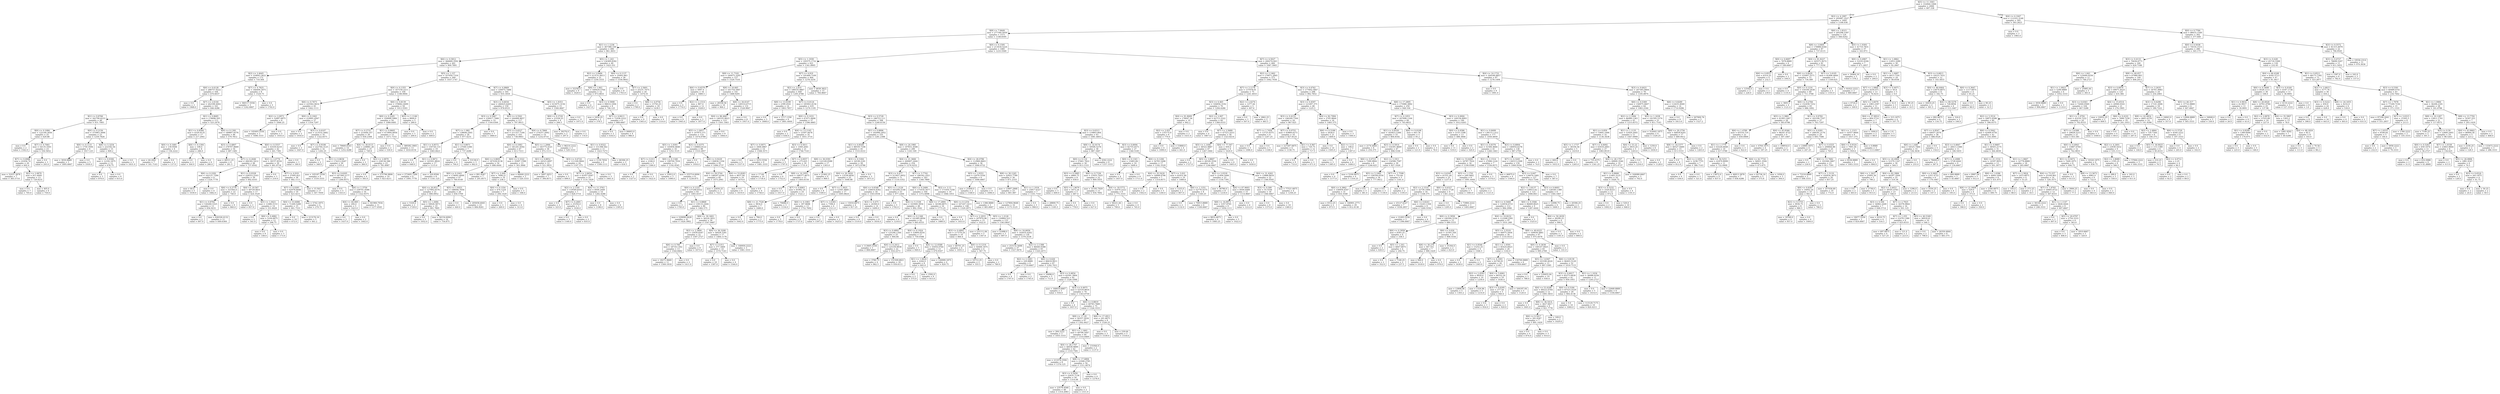 digraph Tree {
node [shape=box] ;
0 [label="X[5] <= 11.3363\nmse = 332844.1008\nsamples = 2000\nvalue = 997.338"] ;
1 [label="X[2] <= 4.1997\nmse = 295087.3527\nsamples = 1695\nvalue = 1106.036"] ;
0 -> 1 [labeldistance=2.5, labelangle=45, headlabel="True"] ;
2 [label="X[8] <= 7.0649\nmse = 277340.5059\nsamples = 1571\nvalue = 1148.6595"] ;
1 -> 2 ;
3 [label="X[1] <= 1.1236\nmse = 367380.338\nsamples = 490\nvalue = 961.3653"] ;
2 -> 3 ;
4 [label="X[6] <= 0.5812\nmse = 366669.3592\nsamples = 441\nvalue = 909.7891"] ;
3 -> 4 ;
5 [label="X[2] <= 2.4645\nmse = 316643.3622\nsamples = 172\nvalue = 710.564"] ;
4 -> 5 ;
6 [label="X[6] <= 0.0128\nmse = 288757.9222\nsamples = 164\nvalue = 670.6037"] ;
5 -> 6 ;
7 [label="mse = 0.0\nsamples = 3\nvalue = 1968.0"] ;
6 -> 7 ;
8 [label="X[7] <= 2.6144\nmse = 262189.4002\nsamples = 161\nvalue = 646.4286"] ;
6 -> 8 ;
9 [label="X[1] <= 0.8766\nmse = 342790.6233\nsamples = 48\nvalue = 931.7083"] ;
8 -> 9 ;
10 [label="X[0] <= 0.1084\nmse = 122149.3056\nsamples = 25\nvalue = 629.88"] ;
9 -> 10 ;
11 [label="mse = 0.0\nsamples = 2\nvalue = 1542.0"] ;
10 -> 11 ;
12 [label="X[7] <= 0.7061\nmse = 54135.5501\nsamples = 23\nvalue = 550.5652"] ;
10 -> 12 ;
13 [label="X[7] <= 0.0088\nmse = 41656.74\nsamples = 20\nvalue = 602.4"] ;
12 -> 13 ;
14 [label="mse = 31037.3878\nsamples = 7\nvalue = 365.5714"] ;
13 -> 14 ;
15 [label="X[2] <= 2.0879\nmse = 911.6095\nsamples = 13\nvalue = 729.9231"] ;
13 -> 15 ;
16 [label="mse = 0.0\nsamples = 7\nvalue = 705.0"] ;
15 -> 16 ;
17 [label="mse = 405.0\nsamples = 6\nvalue = 759.0"] ;
15 -> 17 ;
18 [label="mse = 0.0\nsamples = 3\nvalue = 205.0"] ;
12 -> 18 ;
19 [label="X[0] <= 0.2156\nmse = 375963.3006\nsamples = 23\nvalue = 1259.7826"] ;
9 -> 19 ;
20 [label="X[0] <= 0.1131\nmse = 1750.3594\nsamples = 8\nvalue = 1917.125"] ;
19 -> 20 ;
21 [label="mse = 3930.8889\nsamples = 3\nvalue = 1895.6667"] ;
20 -> 21 ;
22 [label="mse = 0.0\nsamples = 5\nvalue = 1930.0"] ;
20 -> 22 ;
23 [label="X[8] <= 5.3254\nmse = 222182.56\nsamples = 15\nvalue = 909.2"] ;
19 -> 23 ;
24 [label="X[1] <= 0.9306\nmse = 12192.1875\nsamples = 12\nvalue = 678.75"] ;
23 -> 24 ;
25 [label="mse = 0.0\nsamples = 3\nvalue = 870.0"] ;
24 -> 25 ;
26 [label="mse = 0.0\nsamples = 9\nvalue = 615.0"] ;
24 -> 26 ;
27 [label="mse = 0.0\nsamples = 3\nvalue = 1831.0"] ;
23 -> 27 ;
28 [label="X[1] <= 0.8685\nmse = 178696.505\nsamples = 113\nvalue = 525.2478"] ;
8 -> 28 ;
29 [label="X[1] <= 0.8584\nmse = 4320.9135\nsamples = 17\nvalue = 217.2941"] ;
28 -> 29 ;
30 [label="X[0] <= 0.1681\nmse = 139.9506\nsamples = 9\nvalue = 156.2222"] ;
29 -> 30 ;
31 [label="mse = 44.2041\nsamples = 7\nvalue = 161.7143"] ;
30 -> 31 ;
32 [label="mse = 0.0\nsamples = 2\nvalue = 137.0"] ;
30 -> 32 ;
33 [label="X[0] <= 0.1304\nmse = 108.0\nsamples = 8\nvalue = 286.0"] ;
29 -> 33 ;
34 [label="mse = 0.0\nsamples = 2\nvalue = 304.0"] ;
33 -> 34 ;
35 [label="mse = 0.0\nsamples = 6\nvalue = 280.0"] ;
33 -> 35 ;
36 [label="X[0] <= 0.1381\nmse = 189807.8376\nsamples = 96\nvalue = 579.7812"] ;
28 -> 36 ;
37 [label="X[3] <= 0.4807\nmse = 278707.8669\nsamples = 54\nvalue = 687.1481"] ;
36 -> 37 ;
38 [label="mse = 48511.25\nsamples = 6\nvalue = 281.5"] ;
37 -> 38 ;
39 [label="X[7] <= 4.2646\nmse = 284342.5412\nsamples = 48\nvalue = 737.8542"] ;
37 -> 39 ;
40 [label="X[6] <= 0.2292\nmse = 102121.7284\nsamples = 9\nvalue = 1324.7778"] ;
39 -> 40 ;
41 [label="mse = 64.0\nsamples = 5\nvalue = 1039.0"] ;
40 -> 41 ;
42 [label="mse = 0.0\nsamples = 4\nvalue = 1682.0"] ;
40 -> 42 ;
43 [label="X[1] <= 0.9328\nmse = 228553.2163\nsamples = 39\nvalue = 602.4103"] ;
39 -> 43 ;
44 [label="X[6] <= 0.2776\nmse = 323305.0\nsamples = 22\nvalue = 740.0"] ;
43 -> 44 ;
45 [label="X[1] <= 0.8782\nmse = 530260.5325\nsamples = 13\nvalue = 656.9231"] ;
44 -> 45 ;
46 [label="mse = 0.0\nsamples = 2\nvalue = 697.0"] ;
45 -> 46 ;
47 [label="mse = 626326.4132\nsamples = 11\nvalue = 649.6364"] ;
45 -> 47 ;
48 [label="mse = 0.0\nsamples = 9\nvalue = 860.0"] ;
44 -> 48 ;
49 [label="X[4] <= 19.567\nmse = 49729.9931\nsamples = 17\nvalue = 424.3529"] ;
43 -> 49 ;
50 [label="mse = 0.0\nsamples = 3\nvalue = 857.0"] ;
49 -> 50 ;
51 [label="X[5] <= 1.0421\nmse = 11680.5153\nsamples = 14\nvalue = 331.6429"] ;
49 -> 51 ;
52 [label="mse = 0.0\nsamples = 2\nvalue = 541.0"] ;
51 -> 52 ;
53 [label="X[6] <= 0.4882\nmse = 5104.6875\nsamples = 12\nvalue = 296.75"] ;
51 -> 53 ;
54 [label="mse = 0.0\nsamples = 9\nvalue = 338.0"] ;
53 -> 54 ;
55 [label="mse = 0.0\nsamples = 3\nvalue = 173.0"] ;
53 -> 55 ;
56 [label="X[0] <= 0.5557\nmse = 41630.6219\nsamples = 42\nvalue = 441.7381"] ;
36 -> 56 ;
57 [label="X[2] <= 2.0776\nmse = 39157.8554\nsamples = 39\nvalue = 461.8718"] ;
56 -> 57 ;
58 [label="mse = 0.0\nsamples = 3\nvalue = 219.0"] ;
57 -> 58 ;
59 [label="X[7] <= 4.919\nmse = 37095.821\nsamples = 36\nvalue = 482.1111"] ;
57 -> 59 ;
60 [label="X[7] <= 4.0285\nmse = 62978.6648\nsamples = 19\nvalue = 423.4211"] ;
59 -> 60 ;
61 [label="X[4] <= 53.6086\nmse = 71269.5289\nsamples = 15\nvalue = 461.7333"] ;
60 -> 61 ;
62 [label="mse = 0.0\nsamples = 10\nvalue = 472.0"] ;
61 -> 62 ;
63 [label="mse = 213176.16\nsamples = 5\nvalue = 441.2"] ;
61 -> 63 ;
64 [label="mse = 5742.1875\nsamples = 4\nvalue = 279.75"] ;
60 -> 64 ;
65 [label="mse = 15.5017\nsamples = 17\nvalue = 547.7059"] ;
59 -> 65 ;
66 [label="mse = 0.0\nsamples = 3\nvalue = 180.0"] ;
56 -> 66 ;
67 [label="X[7] <= 4.7825\nmse = 184494.1875\nsamples = 8\nvalue = 1529.75"] ;
5 -> 67 ;
68 [label="mse = 360117.5556\nsamples = 3\nvalue = 1242.6667"] ;
67 -> 68 ;
69 [label="mse = 0.0\nsamples = 5\nvalue = 1702.0"] ;
67 -> 69 ;
70 [label="X[5] <= 1.157\nmse = 357050.7316\nsamples = 269\nvalue = 1037.1747"] ;
4 -> 70 ;
71 [label="X[0] <= 0.1355\nmse = 357159.2211\nsamples = 104\nvalue = 1198.9904"] ;
70 -> 71 ;
72 [label="X[6] <= 0.7673\nmse = 225562.9432\nsamples = 45\nvalue = 1442.1111"] ;
71 -> 72 ;
73 [label="X[2] <= 2.0973\nmse = 52687.6875\nsamples = 8\nvalue = 1846.25"] ;
72 -> 73 ;
74 [label="mse = 105493.5556\nsamples = 3\nvalue = 1698.3333"] ;
73 -> 74 ;
75 [label="mse = 0.0\nsamples = 5\nvalue = 1935.0"] ;
73 -> 75 ;
76 [label="X[0] <= 0.1043\nmse = 219991.6567\nsamples = 37\nvalue = 1354.7297"] ;
72 -> 76 ;
77 [label="mse = 0.0\nsamples = 2\nvalue = 1916.0"] ;
76 -> 77 ;
78 [label="X[3] <= 0.6107\nmse = 213532.5682\nsamples = 35\nvalue = 1322.6571"] ;
76 -> 78 ;
79 [label="mse = 0.0\nsamples = 3\nvalue = 1647.0"] ;
78 -> 79 ;
80 [label="X[7] <= 0.9108\nmse = 222764.3125\nsamples = 32\nvalue = 1292.25"] ;
78 -> 80 ;
81 [label="mse = 0.0\nsamples = 2\nvalue = 348.0"] ;
80 -> 81 ;
82 [label="X[1] <= 0.8636\nmse = 174212.0267\nsamples = 30\nvalue = 1355.2"] ;
80 -> 82 ;
83 [label="mse = 105187.5556\nsamples = 9\nvalue = 1519.3333"] ;
82 -> 83 ;
84 [label="X[3] <= 0.6205\nmse = 187300.2177\nsamples = 21\nvalue = 1284.8571"] ;
82 -> 84 ;
85 [label="mse = 0.0\nsamples = 5\nvalue = 1163.0"] ;
84 -> 85 ;
86 [label="X[6] <= 1.3759\nmse = 239741.0586\nsamples = 16\nvalue = 1322.9375"] ;
84 -> 86 ;
87 [label="X[4] <= 44.069\nmse = 294.0\nsamples = 5\nvalue = 1423.0"] ;
86 -> 87 ;
88 [label="mse = 0.0\nsamples = 3\nvalue = 1437.0"] ;
87 -> 88 ;
89 [label="mse = 0.0\nsamples = 2\nvalue = 1402.0"] ;
87 -> 89 ;
90 [label="mse = 341960.7934\nsamples = 11\nvalue = 1277.4545"] ;
86 -> 90 ;
91 [label="X[6] <= 0.8139\nmse = 378062.4499\nsamples = 59\nvalue = 1013.5593"] ;
71 -> 91 ;
92 [label="X[0] <= 0.2205\nmse = 359068.5984\nsamples = 54\nvalue = 1080.6481"] ;
91 -> 92 ;
93 [label="X[7] <= 0.2731\nmse = 233449.357\nsamples = 39\nvalue = 930.2308"] ;
92 -> 93 ;
94 [label="mse = 79660.8163\nsamples = 14\nvalue = 1252.4286"] ;
93 -> 94 ;
95 [label="X[4] <= 30.0115\nmse = 228881.28\nsamples = 25\nvalue = 749.8"] ;
93 -> 95 ;
96 [label="mse = 0.0\nsamples = 2\nvalue = 384.0"] ;
95 -> 96 ;
97 [label="X[2] <= 2.0879\nmse = 236136.586\nsamples = 23\nvalue = 781.6087"] ;
95 -> 97 ;
98 [label="mse = 0.0\nsamples = 4\nvalue = 583.0"] ;
97 -> 98 ;
99 [label="mse = 275796.9806\nsamples = 19\nvalue = 823.4211"] ;
97 -> 99 ;
100 [label="X[1] <= 0.8605\nmse = 473904.9956\nsamples = 15\nvalue = 1471.7333"] ;
92 -> 100 ;
101 [label="mse = 0.0\nsamples = 2\nvalue = 530.0"] ;
100 -> 101 ;
102 [label="mse = 389382.3905\nsamples = 13\nvalue = 1616.6154"] ;
100 -> 102 ;
103 [label="X[5] <= 1.1146\nmse = 9600.0\nsamples = 5\nvalue = 289.0"] ;
91 -> 103 ;
104 [label="mse = 0.0\nsamples = 3\nvalue = 209.0"] ;
103 -> 104 ;
105 [label="mse = 0.0\nsamples = 2\nvalue = 409.0"] ;
103 -> 105 ;
106 [label="X[7] <= 4.9869\nmse = 330075.7488\nsamples = 165\nvalue = 935.1818"] ;
70 -> 106 ;
107 [label="X[3] <= 0.6034\nmse = 266425.6265\nsamples = 150\nvalue = 878.6533"] ;
106 -> 107 ;
108 [label="X[3] <= 0.5967\nmse = 239417.7466\nsamples = 33\nvalue = 1164.6364"] ;
107 -> 108 ;
109 [label="X[7] <= 1.982\nmse = 138646.2441\nsamples = 26\nvalue = 977.4231"] ;
108 -> 109 ;
110 [label="X[1] <= 0.8572\nmse = 150726.133\nsamples = 19\nvalue = 1065.8421"] ;
109 -> 110 ;
111 [label="mse = 0.0\nsamples = 2\nvalue = 648.0"] ;
110 -> 111 ;
112 [label="X[1] <= 0.9872\nmse = 145501.8824\nsamples = 17\nvalue = 1115.0"] ;
110 -> 112 ;
113 [label="mse = 273405.7284\nsamples = 9\nvalue = 1091.7778"] ;
112 -> 113 ;
114 [label="mse = 320.8594\nsamples = 8\nvalue = 1141.125"] ;
112 -> 114 ;
115 [label="X[1] <= 0.8971\nmse = 27040.5306\nsamples = 7\nvalue = 737.4286"] ;
109 -> 115 ;
116 [label="mse = 0.0\nsamples = 4\nvalue = 794.0"] ;
115 -> 116 ;
117 [label="mse = 53138.0\nsamples = 3\nvalue = 662.0"] ;
115 -> 117 ;
118 [label="mse = 0.0\nsamples = 7\nvalue = 1860.0"] ;
108 -> 118 ;
119 [label="X[5] <= 4.5561\nmse = 244468.9657\nsamples = 117\nvalue = 797.9915"] ;
107 -> 119 ;
120 [label="X[3] <= 0.6527\nmse = 211327.7184\nsamples = 103\nvalue = 738.9903"] ;
119 -> 120 ;
121 [label="X[0] <= 0.1083\nmse = 181241.6592\nsamples = 67\nvalue = 613.7313"] ;
120 -> 121 ;
122 [label="X[6] <= 0.8693\nmse = 187438.9136\nsamples = 54\nvalue = 688.4444"] ;
121 -> 122 ;
123 [label="X[0] <= 0.1043\nmse = 174692.4608\nsamples = 47\nvalue = 760.9149"] ;
122 -> 123 ;
124 [label="X[4] <= 20.853\nmse = 127992.6576\nsamples = 21\nvalue = 890.0952"] ;
123 -> 124 ;
125 [label="mse = 5329.0\nsamples = 2\nvalue = 1729.0"] ;
124 -> 125 ;
126 [label="X[5] <= 1.2084\nmse = 59026.5873\nsamples = 19\nvalue = 801.7895"] ;
124 -> 126 ;
127 [label="mse = 0.0\nsamples = 3\nvalue = 1052.0"] ;
126 -> 127 ;
128 [label="mse = 56154.6094\nsamples = 16\nvalue = 754.875"] ;
126 -> 128 ;
129 [label="X[5] <= 1.9353\nmse = 188046.7056\nsamples = 26\nvalue = 656.5769"] ;
123 -> 129 ;
130 [label="mse = 0.0\nsamples = 3\nvalue = 440.0"] ;
129 -> 130 ;
131 [label="mse = 205658.4045\nsamples = 23\nvalue = 684.8261"] ;
129 -> 131 ;
132 [label="mse = 991.8367\nsamples = 7\nvalue = 201.8571"] ;
122 -> 132 ;
133 [label="X[0] <= 0.3322\nmse = 35997.1598\nsamples = 13\nvalue = 303.3846"] ;
121 -> 133 ;
134 [label="X[7] <= 2.444\nmse = 7608.21\nsamples = 10\nvalue = 238.3"] ;
133 -> 134 ;
135 [label="X[0] <= 0.1354\nmse = 474.1224\nsamples = 7\nvalue = 294.1429"] ;
134 -> 135 ;
136 [label="mse = 0.0\nsamples = 3\nvalue = 269.0"] ;
135 -> 136 ;
137 [label="mse = 0.0\nsamples = 4\nvalue = 313.0"] ;
135 -> 137 ;
138 [label="mse = 0.0\nsamples = 3\nvalue = 108.0"] ;
134 -> 138 ;
139 [label="mse = 69440.2222\nsamples = 3\nvalue = 520.3333"] ;
133 -> 139 ;
140 [label="X[5] <= 1.2066\nmse = 183775.4321\nsamples = 36\nvalue = 972.1111"] ;
120 -> 140 ;
141 [label="X[1] <= 0.8852\nmse = 24523.4097\nsamples = 12\nvalue = 521.5833"] ;
140 -> 141 ;
142 [label="mse = 3497.2653\nsamples = 7\nvalue = 394.8571"] ;
141 -> 142 ;
143 [label="mse = 0.0\nsamples = 5\nvalue = 699.0"] ;
141 -> 143 ;
144 [label="X[3] <= 0.6724\nmse = 111169.9844\nsamples = 24\nvalue = 1197.375"] ;
140 -> 144 ;
145 [label="X[7] <= 2.6654\nmse = 91957.8367\nsamples = 21\nvalue = 1131.1429"] ;
144 -> 145 ;
146 [label="X[2] <= 2.1181\nmse = 119540.8163\nsamples = 7\nvalue = 828.5714"] ;
145 -> 146 ;
147 [label="mse = 0.0\nsamples = 2\nvalue = 325.0"] ;
146 -> 147 ;
148 [label="X[7] <= 0.2681\nmse = 25350.0\nsamples = 5\nvalue = 1030.0"] ;
146 -> 148 ;
149 [label="mse = 0.0\nsamples = 3\nvalue = 1160.0"] ;
148 -> 149 ;
150 [label="mse = 0.0\nsamples = 2\nvalue = 835.0"] ;
148 -> 150 ;
151 [label="X[4] <= 11.3763\nmse = 9504.2449\nsamples = 14\nvalue = 1282.4286"] ;
145 -> 151 ;
152 [label="mse = 0.0\nsamples = 8\nvalue = 1198.0"] ;
151 -> 152 ;
153 [label="mse = 0.0\nsamples = 6\nvalue = 1395.0"] ;
151 -> 153 ;
154 [label="mse = 0.0\nsamples = 3\nvalue = 1661.0"] ;
144 -> 154 ;
155 [label="X[4] <= 6.7868\nmse = 274257.2092\nsamples = 14\nvalue = 1232.0714"] ;
119 -> 155 ;
156 [label="mse = 96214.2222\nsamples = 3\nvalue = 529.3333"] ;
155 -> 156 ;
157 [label="X[1] <= 0.9322\nmse = 151398.562\nsamples = 11\nvalue = 1423.7273"] ;
155 -> 157 ;
158 [label="mse = 1130.7654\nsamples = 9\nvalue = 1599.1111"] ;
157 -> 158 ;
159 [label="mse = 66306.25\nsamples = 2\nvalue = 634.5"] ;
157 -> 159 ;
160 [label="X[5] <= 1.9353\nmse = 615075.3156\nsamples = 15\nvalue = 1500.4667"] ;
106 -> 160 ;
161 [label="X[0] <= 0.3729\nmse = 23328.25\nsamples = 4\nvalue = 206.5"] ;
160 -> 161 ;
162 [label="mse = 30276.0\nsamples = 2\nvalue = 297.0"] ;
161 -> 162 ;
163 [label="mse = 0.0\nsamples = 2\nvalue = 116.0"] ;
161 -> 163 ;
164 [label="mse = 0.0\nsamples = 11\nvalue = 1971.0"] ;
160 -> 164 ;
165 [label="X[5] <= 1.243\nmse = 134369.8392\nsamples = 49\nvalue = 1425.551"] ;
3 -> 165 ;
166 [label="X[2] <= 2.0484\nmse = 213131.8413\nsamples = 21\nvalue = 1250.3333"] ;
165 -> 166 ;
167 [label="mse = 32258.0\nsamples = 9\nvalue = 1620.0"] ;
166 -> 167 ;
168 [label="X[8] <= 1.063\nmse = 169429.5764\nsamples = 12\nvalue = 973.0833"] ;
166 -> 168 ;
169 [label="mse = 0.0\nsamples = 4\nvalue = 1427.0"] ;
168 -> 169 ;
170 [label="X[3] <= 0.5908\nmse = 99614.1094\nsamples = 8\nvalue = 746.125"] ;
168 -> 170 ;
171 [label="mse = 2450.25\nsamples = 2\nvalue = 378.5"] ;
170 -> 171 ;
172 [label="X[7] <= 4.8413\nmse = 71936.2222\nsamples = 6\nvalue = 868.6667"] ;
170 -> 172 ;
173 [label="mse = 0.0\nsamples = 2\nvalue = 634.0"] ;
172 -> 173 ;
174 [label="mse = 66603.0\nsamples = 4\nvalue = 986.0"] ;
172 -> 174 ;
175 [label="X[0] <= 0.1137\nmse = 35002.963\nsamples = 28\nvalue = 1556.9643"] ;
165 -> 175 ;
176 [label="mse = 0.0\nsamples = 8\nvalue = 1763.0"] ;
175 -> 176 ;
177 [label="X[7] <= 2.5601\nmse = 25231.7475\nsamples = 20\nvalue = 1474.55"] ;
175 -> 177 ;
178 [label="mse = 0.0\nsamples = 2\nvalue = 1790.0"] ;
177 -> 178 ;
179 [label="X[8] <= 4.0756\nmse = 15750.25\nsamples = 18\nvalue = 1439.5"] ;
177 -> 179 ;
180 [label="mse = 0.0\nsamples = 9\nvalue = 1565.0"] ;
179 -> 180 ;
181 [label="mse = 0.0\nsamples = 9\nvalue = 1314.0"] ;
179 -> 181 ;
182 [label="X[0] <= 0.1595\nmse = 213418.5224\nsamples = 1081\nvalue = 1233.5569"] ;
2 -> 182 ;
183 [label="X[5] <= 1.1939\nmse = 195575.1732\nsamples = 621\nvalue = 1341.8905"] ;
182 -> 183 ;
184 [label="X[8] <= 11.7102\nmse = 160475.3205\nsamples = 157\nvalue = 1529.7516"] ;
183 -> 184 ;
185 [label="X[6] <= 0.6579\nmse = 5097.0\nsamples = 16\nvalue = 1889.5"] ;
184 -> 185 ;
186 [label="mse = 0.0\nsamples = 4\nvalue = 1774.0"] ;
185 -> 186 ;
187 [label="X[2] <= 2.1514\nmse = 867.0\nsamples = 12\nvalue = 1928.0"] ;
185 -> 187 ;
188 [label="mse = 0.0\nsamples = 9\nvalue = 1945.0"] ;
187 -> 188 ;
189 [label="mse = 0.0\nsamples = 3\nvalue = 1877.0"] ;
187 -> 189 ;
190 [label="X[8] <= 16.665\nmse = 161754.5907\nsamples = 141\nvalue = 1488.9291"] ;
184 -> 190 ;
191 [label="mse = 28358.56\nsamples = 10\nvalue = 964.2"] ;
190 -> 191 ;
192 [label="X[8] <= 34.6147\nmse = 149314.6715\nsamples = 131\nvalue = 1528.9847"] ;
190 -> 192 ;
193 [label="X[4] <= 86.4667\nmse = 146335.9623\nsamples = 123\nvalue = 1501.1463"] ;
192 -> 193 ;
194 [label="X[5] <= 1.0457\nmse = 147875.371\nsamples = 114\nvalue = 1474.0789"] ;
193 -> 194 ;
195 [label="X[5] <= 1.0301\nmse = 145856.4648\nsamples = 16\nvalue = 1252.3125"] ;
194 -> 195 ;
196 [label="X[7] <= 0.011\nmse = 2166.0\nsamples = 5\nvalue = 1384.0"] ;
195 -> 196 ;
197 [label="mse = 0.0\nsamples = 2\nvalue = 1327.0"] ;
196 -> 197 ;
198 [label="mse = 0.0\nsamples = 3\nvalue = 1422.0"] ;
196 -> 198 ;
199 [label="X[0] <= 0.1348\nmse = 199704.7934\nsamples = 11\nvalue = 1192.4545"] ;
195 -> 199 ;
200 [label="mse = 35912.0\nsamples = 3\nvalue = 1090.0"] ;
199 -> 200 ;
201 [label="mse = 255714.6094\nsamples = 8\nvalue = 1230.875"] ;
199 -> 201 ;
202 [label="X[3] <= 0.4375\nmse = 138864.6122\nsamples = 98\nvalue = 1510.2857"] ;
194 -> 202 ;
203 [label="mse = 0.0\nsamples = 3\nvalue = 1954.0"] ;
202 -> 203 ;
204 [label="X[6] <= 0.9229\nmse = 136836.1356\nsamples = 95\nvalue = 1496.2737"] ;
202 -> 204 ;
205 [label="X[4] <= 59.5744\nmse = 148207.6194\nsamples = 85\nvalue = 1475.2941"] ;
204 -> 205 ;
206 [label="X[0] <= 0.1225\nmse = 137248.6552\nsamples = 83\nvalue = 1493.4337"] ;
205 -> 206 ;
207 [label="mse = 0.0\nsamples = 3\nvalue = 1783.0"] ;
206 -> 207 ;
208 [label="X[1] <= 0.8868\nmse = 139133.2444\nsamples = 80\nvalue = 1482.575"] ;
206 -> 208 ;
209 [label="mse = 229090.0428\nsamples = 41\nvalue = 1420.3902"] ;
208 -> 209 ;
210 [label="X[8] <= 30.3401\nmse = 36224.3051\nsamples = 39\nvalue = 1547.9487"] ;
208 -> 210 ;
211 [label="X[2] <= 2.3894\nmse = 15030.8347\nsamples = 22\nvalue = 1597.2727"] ;
210 -> 211 ;
212 [label="X[6] <= 0.706\nmse = 18718.1302\nsamples = 13\nvalue = 1544.8462"] ;
211 -> 212 ;
213 [label="mse = 18271.9669\nsamples = 11\nvalue = 1569.1818"] ;
212 -> 213 ;
214 [label="mse = 0.0\nsamples = 2\nvalue = 1411.0"] ;
212 -> 214 ;
215 [label="mse = 0.0\nsamples = 9\nvalue = 1673.0"] ;
211 -> 215 ;
216 [label="X[4] <= 36.3208\nmse = 56428.3391\nsamples = 17\nvalue = 1484.1176"] ;
210 -> 216 ;
217 [label="X[7] <= 0.011\nmse = 377.3469\nsamples = 14\nvalue = 1574.7143"] ;
216 -> 217 ;
218 [label="mse = 0.0\nsamples = 10\nvalue = 1587.0"] ;
217 -> 218 ;
219 [label="mse = 0.0\nsamples = 4\nvalue = 1544.0"] ;
217 -> 219 ;
220 [label="mse = 100950.2222\nsamples = 3\nvalue = 1061.3333"] ;
216 -> 220 ;
221 [label="mse = 22650.25\nsamples = 2\nvalue = 722.5"] ;
205 -> 221 ;
222 [label="X[4] <= 53.8283\nmse = 4637.04\nsamples = 10\nvalue = 1674.6"] ;
204 -> 222 ;
223 [label="mse = 0.0\nsamples = 6\nvalue = 1619.0"] ;
222 -> 223 ;
224 [label="mse = 0.0\nsamples = 4\nvalue = 1758.0"] ;
222 -> 224 ;
225 [label="mse = 8.0\nsamples = 9\nvalue = 1844.0"] ;
193 -> 225 ;
226 [label="mse = 0.0\nsamples = 8\nvalue = 1957.0"] ;
192 -> 226 ;
227 [label="X[7] <= 4.919\nmse = 191469.7109\nsamples = 464\nvalue = 1278.3254"] ;
183 -> 227 ;
228 [label="X[2] <= 2.014\nmse = 188535.9867\nsamples = 449\nvalue = 1295.4788"] ;
227 -> 228 ;
229 [label="X[8] <= 13.0199\nmse = 2399.4541\nsamples = 14\nvalue = 1803.7857"] ;
228 -> 229 ;
230 [label="mse = 0.0\nsamples = 5\nvalue = 1808.0"] ;
229 -> 230 ;
231 [label="mse = 3717.1358\nsamples = 9\nvalue = 1801.4444"] ;
229 -> 231 ;
232 [label="X[7] <= 0.0124\nmse = 185943.4156\nsamples = 435\nvalue = 1279.1195"] ;
228 -> 232 ;
233 [label="X[0] <= 0.1031\nmse = 67471.0606\nsamples = 37\nvalue = 1596.4865"] ;
232 -> 233 ;
234 [label="mse = 0.0\nsamples = 2\nvalue = 636.0"] ;
233 -> 234 ;
235 [label="X[4] <= 13.1145\nmse = 15597.9478\nsamples = 35\nvalue = 1651.3714"] ;
233 -> 235 ;
236 [label="X[7] <= 0.0071\nmse = 3406.0867\nsamples = 14\nvalue = 1508.3571"] ;
235 -> 236 ;
237 [label="mse = 0.0\nsamples = 5\nvalue = 1557.0"] ;
236 -> 237 ;
238 [label="mse = 3253.5556\nsamples = 9\nvalue = 1481.3333"] ;
236 -> 238 ;
239 [label="X[3] <= 0.5011\nmse = 1000.2041\nsamples = 21\nvalue = 1746.7143"] ;
235 -> 239 ;
240 [label="mse = 0.0\nsamples = 5\nvalue = 1797.0"] ;
239 -> 240 ;
241 [label="X[7] <= 0.0057\nmse = 275.625\nsamples = 16\nvalue = 1731.0"] ;
239 -> 241 ;
242 [label="mse = 17.64\nsamples = 10\nvalue = 1718.4"] ;
241 -> 242 ;
243 [label="mse = 0.0\nsamples = 6\nvalue = 1752.0"] ;
241 -> 243 ;
244 [label="X[3] <= 0.5728\nmse = 186723.111\nsamples = 398\nvalue = 1249.6156"] ;
232 -> 244 ;
245 [label="X[1] <= 0.8896\nmse = 192990.2952\nsamples = 335\nvalue = 1281.2388"] ;
244 -> 245 ;
246 [label="X[1] <= 0.8549\nmse = 88559.7106\nsamples = 45\nvalue = 1533.0222"] ;
245 -> 246 ;
247 [label="X[8] <= 36.0391\nmse = 122149.0588\nsamples = 17\nvalue = 1303.0"] ;
246 -> 247 ;
248 [label="X[8] <= 14.1955\nmse = 108377.4675\nsamples = 13\nvalue = 1405.6154"] ;
247 -> 248 ;
249 [label="mse = 0.0\nsamples = 3\nvalue = 1017.0"] ;
248 -> 249 ;
250 [label="X[7] <= 0.6063\nmse = 81992.16\nsamples = 10\nvalue = 1522.2"] ;
248 -> 250 ;
251 [label="X[8] <= 21.7526\nmse = 3834.0\nsamples = 7\nvalue = 1680.0"] ;
250 -> 251 ;
252 [label="mse = 0.0\nsamples = 5\nvalue = 1642.0"] ;
251 -> 252 ;
253 [label="mse = 784.0\nsamples = 2\nvalue = 1775.0"] ;
251 -> 253 ;
254 [label="mse = 70688.0\nsamples = 3\nvalue = 1154.0"] ;
250 -> 254 ;
255 [label="mse = 21462.25\nsamples = 4\nvalue = 969.5"] ;
247 -> 255 ;
256 [label="X[3] <= 0.5304\nmse = 16538.2181\nsamples = 28\nvalue = 1672.6786"] ;
246 -> 256 ;
257 [label="X[4] <= 20.3924\nmse = 13236.6656\nsamples = 25\nvalue = 1648.88"] ;
256 -> 257 ;
258 [label="mse = 0.0\nsamples = 8\nvalue = 1549.0"] ;
257 -> 258 ;
259 [label="X[7] <= 1.3925\nmse = 12561.8685\nsamples = 17\nvalue = 1695.8824"] ;
257 -> 259 ;
260 [label="X[0] <= 0.1083\nmse = 397.8698\nsamples = 13\nvalue = 1752.7692"] ;
259 -> 260 ;
261 [label="mse = 0.0\nsamples = 5\nvalue = 1778.0"] ;
260 -> 261 ;
262 [label="mse = 0.0\nsamples = 8\nvalue = 1737.0"] ;
260 -> 262 ;
263 [label="X[7] <= 3.0383\nmse = 7396.0\nsamples = 4\nvalue = 1511.0"] ;
259 -> 263 ;
264 [label="mse = 0.0\nsamples = 2\nvalue = 1597.0"] ;
263 -> 264 ;
265 [label="mse = 0.0\nsamples = 2\nvalue = 1425.0"] ;
263 -> 265 ;
266 [label="mse = 0.0\nsamples = 3\nvalue = 1871.0"] ;
256 -> 266 ;
267 [label="X[8] <= 24.1985\nmse = 197831.4508\nsamples = 290\nvalue = 1242.169"] ;
245 -> 267 ;
268 [label="X[4] <= 21.3666\nmse = 200407.2444\nsamples = 254\nvalue = 1276.4252"] ;
267 -> 268 ;
269 [label="X[3] <= 0.477\nmse = 213927.9952\nsamples = 71\nvalue = 1110.5352"] ;
268 -> 269 ;
270 [label="X[6] <= 0.6548\nmse = 156616.8302\nsamples = 18\nvalue = 1503.0556"] ;
269 -> 270 ;
271 [label="mse = 15016.6875\nsamples = 4\nvalue = 817.25"] ;
270 -> 271 ;
272 [label="X[3] <= 0.475\nmse = 24300.0\nsamples = 14\nvalue = 1699.0"] ;
270 -> 272 ;
273 [label="mse = 0.0\nsamples = 6\nvalue = 1519.0"] ;
272 -> 273 ;
274 [label="mse = 0.0\nsamples = 8\nvalue = 1834.0"] ;
272 -> 274 ;
275 [label="X[5] <= 1.2126\nmse = 163294.5148\nsamples = 53\nvalue = 977.2264"] ;
269 -> 275 ;
276 [label="mse = 0.0\nsamples = 5\nvalue = 1792.0"] ;
275 -> 276 ;
277 [label="X[4] <= 5.1538\nmse = 103949.3954\nsamples = 48\nvalue = 892.3542"] ;
275 -> 277 ;
278 [label="mse = 0.0\nsamples = 6\nvalue = 1218.0"] ;
277 -> 278 ;
279 [label="X[0] <= 0.1348\nmse = 101485.8056\nsamples = 42\nvalue = 845.8333"] ;
277 -> 279 ;
280 [label="X[3] <= 0.4892\nmse = 125246.1344\nsamples = 25\nvalue = 904.84"] ;
279 -> 280 ;
281 [label="mse = 113605.5556\nsamples = 3\nvalue = 806.6667"] ;
280 -> 281 ;
282 [label="X[4] <= 6.2412\nmse = 125339.9938\nsamples = 22\nvalue = 918.2273"] ;
280 -> 282 ;
283 [label="mse = 3780.75\nsamples = 4\nvalue = 862.5"] ;
282 -> 283 ;
284 [label="mse = 151509.6821\nsamples = 18\nvalue = 930.6111"] ;
282 -> 284 ;
285 [label="X[4] <= 6.1924\nmse = 53894.0554\nsamples = 17\nvalue = 759.0588"] ;
279 -> 285 ;
286 [label="mse = 0.0\nsamples = 5\nvalue = 949.0"] ;
285 -> 286 ;
287 [label="X[4] <= 12.6588\nmse = 55054.0764\nsamples = 12\nvalue = 679.9167"] ;
285 -> 287 ;
288 [label="X[1] <= 1.0624\nmse = 2244.0\nsamples = 8\nvalue = 605.0"] ;
287 -> 288 ;
289 [label="mse = 0.0\nsamples = 2\nvalue = 575.0"] ;
288 -> 289 ;
290 [label="mse = 2592.0\nsamples = 6\nvalue = 615.0"] ;
288 -> 290 ;
291 [label="mse = 126999.1875\nsamples = 4\nvalue = 829.75"] ;
287 -> 291 ;
292 [label="X[7] <= 3.7742\nmse = 180342.1021\nsamples = 183\nvalue = 1340.7869"] ;
268 -> 292 ;
293 [label="X[6] <= 0.2489\nmse = 171618.3477\nsamples = 164\nvalue = 1372.6098"] ;
292 -> 293 ;
294 [label="X[8] <= 17.2895\nmse = 34186.6875\nsamples = 16\nvalue = 1773.25"] ;
293 -> 294 ;
295 [label="mse = 0.0\nsamples = 12\nvalue = 1880.0"] ;
294 -> 295 ;
296 [label="mse = 0.0\nsamples = 4\nvalue = 1453.0"] ;
294 -> 296 ;
297 [label="X[0] <= 0.1254\nmse = 167247.1413\nsamples = 148\nvalue = 1329.2973"] ;
293 -> 297 ;
298 [label="X[7] <= 2.2933\nmse = 207970.96\nsamples = 15\nvalue = 1022.8"] ;
297 -> 298 ;
299 [label="X[3] <= 0.4892\nmse = 117279.24\nsamples = 10\nvalue = 860.4"] ;
298 -> 299 ;
300 [label="mse = 66701.25\nsamples = 6\nvalue = 1055.5"] ;
299 -> 300 ;
301 [label="X[0] <= 0.1219\nmse = 50406.1875\nsamples = 4\nvalue = 567.75"] ;
299 -> 301 ;
302 [label="mse = 10712.25\nsamples = 2\nvalue = 355.5"] ;
301 -> 302 ;
303 [label="mse = 0.0\nsamples = 2\nvalue = 780.0"] ;
301 -> 303 ;
304 [label="mse = 231111.84\nsamples = 5\nvalue = 1347.6"] ;
298 -> 304 ;
305 [label="X[5] <= 1.2126\nmse = 150864.523\nsamples = 133\nvalue = 1363.8647"] ;
297 -> 305 ;
306 [label="mse = 52488.0\nsamples = 3\nvalue = 697.0"] ;
305 -> 306 ;
307 [label="X[8] <= 16.6656\nmse = 142635.4202\nsamples = 130\nvalue = 1379.2538"] ;
305 -> 307 ;
308 [label="mse = 253132.5698\nsamples = 37\nvalue = 1527.5676"] ;
307 -> 308 ;
309 [label="X[2] <= 2.1388\nmse = 86440.9388\nsamples = 93\nvalue = 1320.2473"] ;
307 -> 309 ;
310 [label="X[2] <= 2.1083\nmse = 320.8889\nsamples = 6\nvalue = 1719.6667"] ;
309 -> 310 ;
311 [label="mse = 0.0\nsamples = 4\nvalue = 1707.0"] ;
310 -> 311 ;
312 [label="mse = 0.0\nsamples = 2\nvalue = 1745.0"] ;
310 -> 312 ;
313 [label="X[6] <= 0.626\nmse = 80618.9911\nsamples = 87\nvalue = 1292.7011"] ;
309 -> 313 ;
314 [label="mse = 18496.0\nsamples = 5\nvalue = 712.0"] ;
313 -> 314 ;
315 [label="X[3] <= 0.4854\nmse = 62591.3904\nsamples = 82\nvalue = 1328.1098"] ;
313 -> 315 ;
316 [label="mse = 166610.6667\nsamples = 3\nvalue = 934.0"] ;
315 -> 316 ;
317 [label="X[3] <= 0.4975\nmse = 52518.9816\nsamples = 79\nvalue = 1343.0759"] ;
315 -> 317 ;
318 [label="mse = 0.0\nsamples = 4\nvalue = 1657.0"] ;
317 -> 318 ;
319 [label="X[6] <= 0.8819\nmse = 49783.7689\nsamples = 75\nvalue = 1326.3333"] ;
317 -> 319 ;
320 [label="X[8] <= 17.29\nmse = 50357.2934\nsamples = 67\nvalue = 1302.4627"] ;
319 -> 320 ;
321 [label="mse = 304.2222\nsamples = 3\nvalue = 1055.3333"] ;
320 -> 321 ;
322 [label="X[1] <= 1.1462\nmse = 49706.5447\nsamples = 64\nvalue = 1314.0469"] ;
320 -> 322 ;
323 [label="X[4] <= 26.1707\nmse = 46038.9899\nsamples = 62\nvalue = 1319.7581"] ;
322 -> 323 ;
324 [label="mse = 211078.3594\nsamples = 8\nvalue = 1376.125"] ;
323 -> 324 ;
325 [label="X[8] <= 17.6894\nmse = 21048.2785\nsamples = 54\nvalue = 1311.4074"] ;
323 -> 325 ;
326 [label="X[3] <= 0.5056\nmse = 22635.7136\nsamples = 50\nvalue = 1314.08"] ;
325 -> 326 ;
327 [label="mse = 23578.4566\nsamples = 48\nvalue = 1314.2083"] ;
326 -> 327 ;
328 [label="mse = 0.0\nsamples = 2\nvalue = 1311.0"] ;
326 -> 328 ;
329 [label="mse = 0.0\nsamples = 4\nvalue = 1278.0"] ;
325 -> 329 ;
330 [label="mse = 131044.0\nsamples = 2\nvalue = 1137.0"] ;
322 -> 330 ;
331 [label="X[8] <= 17.4911\nmse = 241.6875\nsamples = 8\nvalue = 1526.25"] ;
319 -> 331 ;
332 [label="mse = 0.0\nsamples = 3\nvalue = 1539.0"] ;
331 -> 332 ;
333 [label="mse = 230.64\nsamples = 5\nvalue = 1518.6"] ;
331 -> 333 ;
334 [label="X[2] <= 3.13\nmse = 171450.7258\nsamples = 19\nvalue = 1066.1053"] ;
292 -> 334 ;
335 [label="mse = 1386.8889\nsamples = 3\nvalue = 483.6667"] ;
334 -> 335 ;
336 [label="mse = 127804.9648\nsamples = 16\nvalue = 1175.3125"] ;
334 -> 336 ;
337 [label="X[4] <= 26.0786\nmse = 112960.8603\nsamples = 36\nvalue = 1000.4722"] ;
267 -> 337 ;
338 [label="X[5] <= 1.9353\nmse = 12070.5556\nsamples = 6\nvalue = 1646.6667"] ;
337 -> 338 ;
339 [label="mse = 21609.0\nsamples = 2\nvalue = 1548.0"] ;
338 -> 339 ;
340 [label="mse = 0.0\nsamples = 4\nvalue = 1696.0"] ;
338 -> 340 ;
341 [label="X[8] <= 30.1245\nmse = 32922.7789\nsamples = 30\nvalue = 871.2333"] ;
337 -> 341 ;
342 [label="mse = 13997.2968\nsamples = 23\nvalue = 801.087"] ;
341 -> 342 ;
343 [label="X[1] <= 1.1034\nmse = 25817.6327\nsamples = 7\nvalue = 1101.7143"] ;
341 -> 343 ;
344 [label="mse = 0.0\nsamples = 3\nvalue = 990.0"] ;
343 -> 344 ;
345 [label="mse = 28800.75\nsamples = 4\nvalue = 1185.5"] ;
343 -> 345 ;
346 [label="X[3] <= 0.6313\nmse = 119803.804\nsamples = 63\nvalue = 1081.4603"] ;
244 -> 346 ;
347 [label="X[8] <= 32.9174\nmse = 59506.5278\nsamples = 36\nvalue = 887.1667"] ;
346 -> 347 ;
348 [label="X[0] <= 0.116\nmse = 37661.7822\nsamples = 30\nvalue = 813.1333"] ;
347 -> 348 ;
349 [label="X[3] <= 0.5985\nmse = 4860.75\nsamples = 8\nvalue = 658.0"] ;
348 -> 349 ;
350 [label="mse = 0.0\nsamples = 3\nvalue = 609.0"] ;
349 -> 350 ;
351 [label="X[5] <= 1.9679\nmse = 5472.24\nsamples = 5\nvalue = 687.4"] ;
349 -> 351 ;
352 [label="mse = 0.0\nsamples = 2\nvalue = 778.0"] ;
351 -> 352 ;
353 [label="mse = 0.0\nsamples = 3\nvalue = 627.0"] ;
351 -> 353 ;
354 [label="X[6] <= 0.7336\nmse = 37655.7025\nsamples = 22\nvalue = 869.5455"] ;
348 -> 354 ;
355 [label="mse = 31192.7929\nsamples = 13\nvalue = 934.7692"] ;
354 -> 355 ;
356 [label="X[4] <= 18.5772\nmse = 31970.2222\nsamples = 9\nvalue = 775.3333"] ;
354 -> 356 ;
357 [label="mse = 56221.44\nsamples = 5\nvalue = 799.6"] ;
356 -> 357 ;
358 [label="mse = 0.0\nsamples = 4\nvalue = 745.0"] ;
356 -> 358 ;
359 [label="mse = 4302.2222\nsamples = 6\nvalue = 1257.3333"] ;
347 -> 359 ;
360 [label="X[3] <= 0.6694\nmse = 82755.6571\nsamples = 27\nvalue = 1340.5185"] ;
346 -> 360 ;
361 [label="X[0] <= 0.1343\nmse = 15483.84\nsamples = 10\nvalue = 1609.4"] ;
360 -> 361 ;
362 [label="mse = 0.0\nsamples = 4\nvalue = 1457.0"] ;
361 -> 362 ;
363 [label="mse = 0.0\nsamples = 6\nvalue = 1711.0"] ;
361 -> 363 ;
364 [label="X[0] <= 0.1206\nmse = 54783.1696\nsamples = 17\nvalue = 1182.3529"] ;
360 -> 364 ;
365 [label="X[4] <= 35.5418\nmse = 14008.9796\nsamples = 7\nvalue = 1314.8571"] ;
364 -> 365 ;
366 [label="mse = 0.0\nsamples = 2\nvalue = 1502.0"] ;
365 -> 366 ;
367 [label="mse = 0.0\nsamples = 5\nvalue = 1240.0"] ;
365 -> 367 ;
368 [label="X[7] <= 3.021\nmse = 62431.84\nsamples = 10\nvalue = 1089.6"] ;
364 -> 368 ;
369 [label="mse = 1225.0\nsamples = 2\nvalue = 807.0"] ;
368 -> 369 ;
370 [label="X[6] <= 1.1251\nmse = 52776.4375\nsamples = 8\nvalue = 1160.25"] ;
368 -> 370 ;
371 [label="mse = 0.0\nsamples = 2\nvalue = 1132.0"] ;
370 -> 371 ;
372 [label="mse = 70013.8889\nsamples = 6\nvalue = 1169.6667"] ;
370 -> 372 ;
373 [label="mse = 6838.3822\nsamples = 15\nvalue = 764.8667"] ;
227 -> 373 ;
374 [label="X[7] <= 4.5027\nmse = 200274.043\nsamples = 460\nvalue = 1087.3065"] ;
182 -> 374 ;
375 [label="X[2] <= 2.1462\nmse = 179471.2845\nsamples = 373\nvalue = 1042.7936"] ;
374 -> 375 ;
376 [label="X[7] <= 3.1178\nmse = 137478.01\nsamples = 75\nvalue = 1241.4933"] ;
375 -> 376 ;
377 [label="X[3] <= 0.465\nmse = 104856.3192\nsamples = 70\nvalue = 1294.6286"] ;
376 -> 377 ;
378 [label="X[4] <= 91.8009\nmse = 178047.36\nsamples = 10\nvalue = 902.2"] ;
377 -> 378 ;
379 [label="X[2] <= 2.051\nmse = 135175.0\nsamples = 8\nvalue = 770.0"] ;
378 -> 379 ;
380 [label="mse = 0.0\nsamples = 4\nvalue = 1099.0"] ;
379 -> 380 ;
381 [label="mse = 53868.0\nsamples = 4\nvalue = 441.0"] ;
379 -> 381 ;
382 [label="mse = 0.0\nsamples = 2\nvalue = 1431.0"] ;
378 -> 382 ;
383 [label="X[2] <= 2.007\nmse = 62713.3322\nsamples = 60\nvalue = 1360.0333"] ;
377 -> 383 ;
384 [label="mse = 0.0\nsamples = 4\nvalue = 1867.0"] ;
383 -> 384 ;
385 [label="X[7] <= 2.5689\nmse = 47523.3253\nsamples = 56\nvalue = 1323.8214"] ;
383 -> 385 ;
386 [label="X[5] <= 1.1446\nmse = 36522.9887\nsamples = 47\nvalue = 1267.1064"] ;
385 -> 386 ;
387 [label="mse = 0.0\nsamples = 2\nvalue = 1727.0"] ;
386 -> 387 ;
388 [label="X[5] <= 3.8807\nmse = 28328.3556\nsamples = 45\nvalue = 1246.6667"] ;
386 -> 388 ;
389 [label="X[2] <= 2.0318\nmse = 21404.5406\nsamples = 23\nvalue = 1150.7391"] ;
388 -> 389 ;
390 [label="mse = 36780.0\nsamples = 8\nvalue = 1218.0"] ;
389 -> 390 ;
391 [label="X[4] <= 67.9693\nmse = 9504.6489\nsamples = 15\nvalue = 1114.8667"] ;
389 -> 391 ;
392 [label="X[8] <= 16.8973\nmse = 5357.8765\nsamples = 9\nvalue = 1050.1111"] ;
391 -> 392 ;
393 [label="mse = 9832.6875\nsamples = 4\nvalue = 1085.25"] ;
392 -> 393 ;
394 [label="mse = 0.0\nsamples = 5\nvalue = 1022.0"] ;
392 -> 394 ;
395 [label="mse = 0.0\nsamples = 6\nvalue = 1212.0"] ;
391 -> 395 ;
396 [label="X[4] <= 31.4262\nmse = 15888.8616\nsamples = 22\nvalue = 1346.9545"] ;
388 -> 396 ;
397 [label="X[3] <= 0.599\nmse = 55.5556\nsamples = 18\nvalue = 1366.6667"] ;
396 -> 397 ;
398 [label="mse = 0.0\nsamples = 8\nvalue = 1375.0"] ;
397 -> 398 ;
399 [label="mse = 0.0\nsamples = 10\nvalue = 1360.0"] ;
397 -> 399 ;
400 [label="mse = 77521.6875\nsamples = 4\nvalue = 1258.25"] ;
396 -> 400 ;
401 [label="X[4] <= 77.567\nmse = 450.0\nsamples = 9\nvalue = 1620.0"] ;
385 -> 401 ;
402 [label="mse = 0.0\nsamples = 6\nvalue = 1605.0"] ;
401 -> 402 ;
403 [label="mse = 0.0\nsamples = 3\nvalue = 1650.0"] ;
401 -> 403 ;
404 [label="X[2] <= 2.0274\nmse = 1277.44\nsamples = 5\nvalue = 497.6"] ;
376 -> 404 ;
405 [label="mse = 0.0\nsamples = 3\nvalue = 507.0"] ;
404 -> 405 ;
406 [label="mse = 2862.25\nsamples = 2\nvalue = 483.5"] ;
404 -> 406 ;
407 [label="X[3] <= 0.4762\nmse = 177602.5847\nsamples = 298\nvalue = 992.7852"] ;
375 -> 407 ;
408 [label="X[3] <= 0.4597\nmse = 121497.375\nsamples = 48\nvalue = 1225.5"] ;
407 -> 408 ;
409 [label="X[3] <= 0.4152\nmse = 106249.7344\nsamples = 24\nvalue = 967.625"] ;
408 -> 409 ;
410 [label="X[7] <= 1.7456\nmse = 13725.9375\nsamples = 8\nvalue = 1247.25"] ;
409 -> 410 ;
411 [label="mse = 0.0\nsamples = 3\nvalue = 1096.0"] ;
410 -> 411 ;
412 [label="mse = 0.0\nsamples = 5\nvalue = 1338.0"] ;
410 -> 412 ;
413 [label="X[7] <= 0.0755\nmse = 93869.0273\nsamples = 16\nvalue = 827.8125"] ;
409 -> 413 ;
414 [label="mse = 227287.6875\nsamples = 4\nvalue = 1158.75"] ;
413 -> 414 ;
415 [label="X[1] <= 0.967\nmse = 720.75\nsamples = 12\nvalue = 717.5"] ;
413 -> 415 ;
416 [label="mse = 0.0\nsamples = 9\nvalue = 733.0"] ;
415 -> 416 ;
417 [label="mse = 0.0\nsamples = 3\nvalue = 671.0"] ;
415 -> 417 ;
418 [label="X[4] <= 82.7994\nmse = 3745.9844\nsamples = 24\nvalue = 1483.375"] ;
408 -> 418 ;
419 [label="X[6] <= 0.5188\nmse = 2628.0\nsamples = 21\nvalue = 1469.0"] ;
418 -> 419 ;
420 [label="mse = 0.0\nsamples = 14\nvalue = 1505.0"] ;
419 -> 420 ;
421 [label="X[2] <= 3.13\nmse = 108.0\nsamples = 7\nvalue = 1397.0"] ;
419 -> 421 ;
422 [label="mse = 0.0\nsamples = 3\nvalue = 1385.0"] ;
421 -> 422 ;
423 [label="mse = 0.0\nsamples = 4\nvalue = 1406.0"] ;
421 -> 423 ;
424 [label="mse = 0.0\nsamples = 3\nvalue = 1584.0"] ;
418 -> 424 ;
425 [label="X[8] <= 17.2895\nmse = 175980.3892\nsamples = 250\nvalue = 948.104"] ;
407 -> 425 ;
426 [label="X[7] <= 4.1053\nmse = 207008.1164\nsamples = 60\nvalue = 745.6833"] ;
425 -> 426 ;
427 [label="X[1] <= 0.8559\nmse = 183823.5306\nsamples = 55\nvalue = 804.8182"] ;
426 -> 427 ;
428 [label="mse = 2174.4844\nsamples = 8\nvalue = 254.375"] ;
427 -> 428 ;
429 [label="X[3] <= 0.5914\nmse = 154391.8669\nsamples = 47\nvalue = 898.5106"] ;
427 -> 429 ;
430 [label="X[6] <= 0.0723\nmse = 7399.9844\nsamples = 8\nvalue = 1246.625"] ;
429 -> 430 ;
431 [label="mse = 0.0\nsamples = 4\nvalue = 1177.0"] ;
430 -> 431 ;
432 [label="mse = 5104.6875\nsamples = 4\nvalue = 1316.25"] ;
430 -> 432 ;
433 [label="X[2] <= 3.1911\nmse = 154586.7587\nsamples = 39\nvalue = 827.1026"] ;
429 -> 433 ;
434 [label="X[5] <= 5.1065\nmse = 158358.0554\nsamples = 34\nvalue = 777.9412"] ;
433 -> 434 ;
435 [label="X[0] <= 0.3862\nmse = 156959.4547\nsamples = 31\nvalue = 816.3548"] ;
434 -> 435 ;
436 [label="mse = 9312.25\nsamples = 2\nvalue = 873.5"] ;
435 -> 436 ;
437 [label="mse = 166901.2771\nsamples = 29\nvalue = 812.4138"] ;
435 -> 437 ;
438 [label="mse = 0.0\nsamples = 3\nvalue = 381.0"] ;
434 -> 438 ;
439 [label="X[7] <= 1.7598\nmse = 752.64\nsamples = 5\nvalue = 1161.4"] ;
433 -> 439 ;
440 [label="mse = 0.0\nsamples = 3\nvalue = 1139.0"] ;
439 -> 440 ;
441 [label="mse = 0.0\nsamples = 2\nvalue = 1195.0"] ;
439 -> 441 ;
442 [label="X[6] <= 0.0108\nmse = 443.76\nsamples = 5\nvalue = 95.2"] ;
426 -> 442 ;
443 [label="mse = 0.0\nsamples = 2\nvalue = 121.0"] ;
442 -> 443 ;
444 [label="mse = 0.0\nsamples = 3\nvalue = 78.0"] ;
442 -> 444 ;
445 [label="X[3] <= 0.4904\nmse = 149156.8993\nsamples = 190\nvalue = 1012.0263"] ;
425 -> 445 ;
446 [label="X[0] <= 0.4586\nmse = 5155.1598\nsamples = 13\nvalue = 488.3846"] ;
445 -> 446 ;
447 [label="mse = 0.0\nsamples = 11\nvalue = 519.0"] ;
446 -> 447 ;
448 [label="mse = 0.0\nsamples = 2\nvalue = 320.0"] ;
446 -> 448 ;
449 [label="X[1] <= 0.8499\nmse = 138115.1312\nsamples = 177\nvalue = 1050.4859"] ;
445 -> 449 ;
450 [label="X[1] <= 0.8376\nmse = 51584.4664\nsamples = 41\nvalue = 1260.1463"] ;
449 -> 450 ;
451 [label="X[4] <= 53.8283\nmse = 34787.7024\nsamples = 34\nvalue = 1199.0588"] ;
450 -> 451 ;
452 [label="X[3] <= 0.6345\nmse = 41551.44\nsamples = 25\nvalue = 1237.8"] ;
451 -> 452 ;
453 [label="X[2] <= 2.1514\nmse = 32730.1094\nsamples = 16\nvalue = 1168.375"] ;
452 -> 453 ;
454 [label="mse = 25127.6327\nsamples = 7\nvalue = 1038.2857"] ;
453 -> 454 ;
455 [label="X[6] <= 0.8243\nmse = 15243.1358\nsamples = 9\nvalue = 1269.5556"] ;
453 -> 455 ;
456 [label="mse = 21493.5556\nsamples = 3\nvalue = 1396.6667"] ;
455 -> 456 ;
457 [label="mse = 0.0\nsamples = 6\nvalue = 1206.0"] ;
455 -> 457 ;
458 [label="X[6] <= 0.6327\nmse = 33432.1728\nsamples = 9\nvalue = 1361.2222"] ;
452 -> 458 ;
459 [label="mse = 0.0\nsamples = 6\nvalue = 1295.0"] ;
458 -> 459 ;
460 [label="mse = 73984.2222\nsamples = 3\nvalue = 1493.6667"] ;
458 -> 460 ;
461 [label="X[5] <= 1.1701\nmse = 249.5802\nsamples = 9\nvalue = 1091.4444"] ;
451 -> 461 ;
462 [label="mse = 0.0\nsamples = 7\nvalue = 1083.0"] ;
461 -> 462 ;
463 [label="mse = 0.0\nsamples = 2\nvalue = 1121.0"] ;
461 -> 463 ;
464 [label="X[2] <= 2.1514\nmse = 27006.1224\nsamples = 7\nvalue = 1556.8571"] ;
450 -> 464 ;
465 [label="mse = 0.0\nsamples = 3\nvalue = 1574.0"] ;
464 -> 465 ;
466 [label="mse = 46875.0\nsamples = 4\nvalue = 1544.0"] ;
464 -> 466 ;
467 [label="X[3] <= 0.6804\nmse = 146954.6278\nsamples = 136\nvalue = 987.2794"] ;
449 -> 467 ;
468 [label="X[7] <= 4.3245\nmse = 136513.2308\nsamples = 134\nvalue = 1000.9104"] ;
467 -> 468 ;
469 [label="X[3] <= 0.647\nmse = 134074.1681\nsamples = 127\nvalue = 1023.7244"] ;
468 -> 469 ;
470 [label="X[2] <= 3.8137\nmse = 128415.62\nsamples = 121\nvalue = 1006.843"] ;
469 -> 470 ;
471 [label="X[3] <= 0.5469\nmse = 124934.6721\nsamples = 112\nvalue = 984.2946"] ;
470 -> 471 ;
472 [label="X[0] <= 0.3958\nmse = 100304.5156\nsamples = 15\nvalue = 680.5333"] ;
471 -> 472 ;
473 [label="X[6] <= 0.3958\nmse = 8393.25\nsamples = 6\nvalue = 338.5"] ;
472 -> 473 ;
474 [label="mse = 0.0\nsamples = 2\nvalue = 426.0"] ;
473 -> 474 ;
475 [label="X[5] <= 1.243\nmse = 6847.6875\nsamples = 4\nvalue = 294.75"] ;
473 -> 475 ;
476 [label="mse = 0.0\nsamples = 2\nvalue = 352.0"] ;
475 -> 476 ;
477 [label="mse = 7140.25\nsamples = 2\nvalue = 237.5"] ;
475 -> 477 ;
478 [label="X[6] <= 0.626\nmse = 31593.358\nsamples = 9\nvalue = 908.5556"] ;
472 -> 478 ;
479 [label="X[8] <= 30.276\nmse = 567.551\nsamples = 7\nvalue = 990.1429"] ;
478 -> 479 ;
480 [label="mse = 900.0\nsamples = 2\nvalue = 1018.0"] ;
479 -> 480 ;
481 [label="mse = 0.0\nsamples = 5\nvalue = 979.0"] ;
479 -> 481 ;
482 [label="mse = 35344.0\nsamples = 2\nvalue = 623.0"] ;
478 -> 482 ;
483 [label="X[4] <= 10.8232\nmse = 112268.2581\nsamples = 97\nvalue = 1031.268"] ;
471 -> 483 ;
484 [label="X[5] <= 3.5519\nmse = 94975.5956\nsamples = 30\nvalue = 1155.9333"] ;
483 -> 484 ;
485 [label="X[1] <= 0.9546\nmse = 15252.25\nsamples = 4\nvalue = 1506.5"] ;
484 -> 485 ;
486 [label="mse = 0.0\nsamples = 2\nvalue = 1630.0"] ;
485 -> 486 ;
487 [label="mse = 0.0\nsamples = 2\nvalue = 1383.0"] ;
485 -> 487 ;
488 [label="X[1] <= 1.0591\nmse = 85424.6923\nsamples = 26\nvalue = 1102.0"] ;
484 -> 488 ;
489 [label="X[7] <= 4.1001\nmse = 62740.91\nsamples = 20\nvalue = 1144.7"] ;
488 -> 489 ;
490 [label="X[2] <= 2.4593\nmse = 9020.6\nsamples = 10\nvalue = 1259.0"] ;
489 -> 490 ;
491 [label="mse = 12808.96\nsamples = 5\nvalue = 1303.2"] ;
490 -> 491 ;
492 [label="mse = 1324.96\nsamples = 5\nvalue = 1214.8"] ;
490 -> 492 ;
493 [label="X[4] <= 5.6061\nmse = 90332.24\nsamples = 10\nvalue = 1030.4"] ;
489 -> 493 ;
494 [label="X[3] <= 0.6295\nmse = 277.44\nsamples = 5\nvalue = 940.4"] ;
493 -> 494 ;
495 [label="mse = 0.0\nsamples = 3\nvalue = 954.0"] ;
494 -> 495 ;
496 [label="mse = 0.0\nsamples = 2\nvalue = 920.0"] ;
494 -> 496 ;
497 [label="mse = 164187.04\nsamples = 5\nvalue = 1120.4"] ;
493 -> 497 ;
498 [label="mse = 134700.8889\nsamples = 6\nvalue = 959.6667"] ;
488 -> 498 ;
499 [label="X[8] <= 40.6225\nmse = 109936.4861\nsamples = 67\nvalue = 975.4478"] ;
483 -> 499 ;
500 [label="X[0] <= 0.3638\nmse = 100147.0925\nsamples = 65\nvalue = 995.2769"] ;
499 -> 500 ;
501 [label="X[5] <= 3.6367\nmse = 103180.4024\nsamples = 13\nvalue = 897.5385"] ;
500 -> 501 ;
502 [label="mse = 0.0\nsamples = 3\nvalue = 788.0"] ;
501 -> 502 ;
503 [label="mse = 129455.04\nsamples = 10\nvalue = 930.4"] ;
501 -> 503 ;
504 [label="X[6] <= 0.8139\nmse = 96403.5129\nsamples = 52\nvalue = 1019.7115"] ;
500 -> 504 ;
505 [label="X[3] <= 0.6017\nmse = 95273.0839\nsamples = 41\nvalue = 959.1951"] ;
504 -> 505 ;
506 [label="X[4] <= 53.4206\nmse = 89222.0764\nsamples = 12\nvalue = 1091.5833"] ;
505 -> 506 ;
507 [label="mse = 0.0\nsamples = 3\nvalue = 1601.0"] ;
506 -> 507 ;
508 [label="X[8] <= 36.5414\nmse = 3627.0617\nsamples = 9\nvalue = 921.7778"] ;
506 -> 508 ;
509 [label="X[6] <= 0.5917\nmse = 391.8367\nsamples = 7\nvalue = 891.1429"] ;
508 -> 509 ;
510 [label="mse = 0.0\nsamples = 4\nvalue = 874.0"] ;
509 -> 510 ;
511 [label="mse = 0.0\nsamples = 3\nvalue = 914.0"] ;
509 -> 511 ;
512 [label="mse = 169.0\nsamples = 2\nvalue = 1029.0"] ;
508 -> 512 ;
513 [label="X[0] <= 0.5184\nmse = 87523.5529\nsamples = 29\nvalue = 904.4138"] ;
505 -> 513 ;
514 [label="mse = 0.0\nsamples = 10\nvalue = 1064.0"] ;
513 -> 514 ;
515 [label="mse = 113129.7175\nsamples = 19\nvalue = 820.4211"] ;
513 -> 515 ;
516 [label="X[1] <= 1.1034\nmse = 36088.9256\nsamples = 11\nvalue = 1245.2727"] ;
504 -> 516 ;
517 [label="mse = 0.0\nsamples = 5\nvalue = 1414.0"] ;
516 -> 517 ;
518 [label="mse = 22668.8889\nsamples = 6\nvalue = 1104.6667"] ;
516 -> 518 ;
519 [label="mse = 0.0\nsamples = 2\nvalue = 331.0"] ;
499 -> 519 ;
520 [label="X[0] <= 0.3566\nmse = 86669.8025\nsamples = 9\nvalue = 1287.4444"] ;
470 -> 520 ;
521 [label="mse = 0.0\nsamples = 5\nvalue = 1525.0"] ;
520 -> 521 ;
522 [label="X[4] <= 50.2639\nmse = 36290.25\nsamples = 4\nvalue = 990.5"] ;
520 -> 522 ;
523 [label="mse = 0.0\nsamples = 2\nvalue = 1181.0"] ;
522 -> 523 ;
524 [label="mse = 0.0\nsamples = 2\nvalue = 800.0"] ;
522 -> 524 ;
525 [label="X[3] <= 0.6693\nmse = 126540.1389\nsamples = 6\nvalue = 1364.1667"] ;
469 -> 525 ;
526 [label="mse = 12096.75\nsamples = 4\nvalue = 1600.5"] ;
525 -> 526 ;
527 [label="mse = 20306.25\nsamples = 2\nvalue = 891.5"] ;
525 -> 527 ;
528 [label="mse = 0.0\nsamples = 7\nvalue = 587.0"] ;
468 -> 528 ;
529 [label="mse = 0.0\nsamples = 2\nvalue = 74.0"] ;
467 -> 529 ;
530 [label="X[4] <= 14.1731\nmse = 244546.8857\nsamples = 87\nvalue = 1278.1494"] ;
374 -> 530 ;
531 [label="mse = 0.0\nsamples = 9\nvalue = 1991.0"] ;
530 -> 531 ;
532 [label="X[3] <= 0.6421\nmse = 207365.0664\nsamples = 78\nvalue = 1195.8974"] ;
530 -> 532 ;
533 [label="X[6] <= 0.5369\nmse = 156975.4607\nsamples = 64\nvalue = 1083.2344"] ;
532 -> 533 ;
534 [label="X[2] <= 2.3584\nmse = 86480.1363\nsamples = 43\nvalue = 1215.8372"] ;
533 -> 534 ;
535 [label="X[1] <= 0.859\nmse = 73692.1006\nsamples = 32\nvalue = 1136.3438"] ;
534 -> 535 ;
536 [label="X[5] <= 1.1737\nmse = 36104.56\nsamples = 5\nvalue = 1419.8"] ;
535 -> 536 ;
537 [label="mse = 400.0\nsamples = 2\nvalue = 1652.0"] ;
536 -> 537 ;
538 [label="mse = 0.0\nsamples = 3\nvalue = 1265.0"] ;
536 -> 538 ;
539 [label="X[7] <= 4.6092\nmse = 63018.2003\nsamples = 27\nvalue = 1083.8519"] ;
535 -> 539 ;
540 [label="mse = 735.4375\nsamples = 8\nvalue = 1341.25"] ;
539 -> 540 ;
541 [label="X[4] <= 26.1707\nmse = 49600.3546\nsamples = 19\nvalue = 975.4737"] ;
539 -> 541 ;
542 [label="X[1] <= 0.8666\nmse = 11483.3125\nsamples = 16\nvalue = 1026.75"] ;
541 -> 542 ;
543 [label="X[3] <= 0.5232\nmse = 3320.8333\nsamples = 12\nvalue = 972.0"] ;
542 -> 543 ;
544 [label="mse = 0.0\nsamples = 2\nvalue = 1092.0"] ;
543 -> 544 ;
545 [label="mse = 529.0\nsamples = 10\nvalue = 948.0"] ;
543 -> 545 ;
546 [label="mse = 0.0\nsamples = 4\nvalue = 1191.0"] ;
542 -> 546 ;
547 [label="mse = 164080.6667\nsamples = 3\nvalue = 702.0"] ;
541 -> 547 ;
548 [label="X[1] <= 1.1135\nmse = 51820.2645\nsamples = 11\nvalue = 1447.0909"] ;
534 -> 548 ;
549 [label="X[4] <= 53.22\nmse = 3810.24\nsamples = 5\nvalue = 1203.6"] ;
548 -> 549 ;
550 [label="mse = 0.0\nsamples = 3\nvalue = 1254.0"] ;
549 -> 550 ;
551 [label="mse = 0.0\nsamples = 2\nvalue = 1128.0"] ;
549 -> 551 ;
552 [label="mse = 1250.0\nsamples = 6\nvalue = 1650.0"] ;
548 -> 552 ;
553 [label="X[5] <= 1.1638\nmse = 191595.5374\nsamples = 21\nvalue = 811.7143"] ;
533 -> 553 ;
554 [label="mse = 314442.1875\nsamples = 4\nvalue = 1329.25"] ;
553 -> 554 ;
555 [label="X[8] <= 29.2756\nmse = 84839.8201\nsamples = 17\nvalue = 689.9412"] ;
553 -> 555 ;
556 [label="X[8] <= 16.5377\nmse = 46527.4489\nsamples = 15\nvalue = 613.5333"] ;
555 -> 556 ;
557 [label="mse = 0.0\nsamples = 8\nvalue = 812.0"] ;
556 -> 557 ;
558 [label="X[2] <= 2.1052\nmse = 3238.7755\nsamples = 7\nvalue = 386.7143"] ;
556 -> 558 ;
559 [label="mse = 0.0\nsamples = 4\nvalue = 436.0"] ;
558 -> 559 ;
560 [label="mse = 0.0\nsamples = 3\nvalue = 321.0"] ;
558 -> 560 ;
561 [label="mse = 0.0\nsamples = 2\nvalue = 1263.0"] ;
555 -> 561 ;
562 [label="X[6] <= 0.8289\nmse = 114435.4949\nsamples = 14\nvalue = 1710.9286"] ;
532 -> 562 ;
563 [label="mse = 0.0\nsamples = 9\nvalue = 1813.0"] ;
562 -> 563 ;
564 [label="mse = 267909.76\nsamples = 5\nvalue = 1527.2"] ;
562 -> 564 ;
565 [label="X[6] <= 1.8315\nmse = 205298.5397\nsamples = 124\nvalue = 566.0242"] ;
1 -> 565 ;
566 [label="X[8] <= 3.0405\nmse = 176888.0344\nsamples = 87\nvalue = 737.0115"] ;
565 -> 566 ;
567 [label="X[0] <= 0.6697\nmse = 7878.8889\nsamples = 6\nvalue = 189.6667"] ;
566 -> 567 ;
568 [label="X[6] <= 0.8557\nmse = 6314.25\nsamples = 4\nvalue = 232.5"] ;
567 -> 568 ;
569 [label="mse = 12544.0\nsamples = 2\nvalue = 226.0"] ;
568 -> 569 ;
570 [label="mse = 0.0\nsamples = 2\nvalue = 239.0"] ;
568 -> 570 ;
571 [label="mse = 0.0\nsamples = 2\nvalue = 104.0"] ;
567 -> 571 ;
572 [label="X[4] <= 91.8227\nmse = 165571.8272\nsamples = 81\nvalue = 777.5556"] ;
566 -> 572 ;
573 [label="X[6] <= 0.0029\nmse = 155007.5571\nsamples = 73\nvalue = 734.589"] ;
572 -> 573 ;
574 [label="mse = 0.0\nsamples = 4\nvalue = 1135.0"] ;
573 -> 574 ;
575 [label="X[0] <= 0.1216\nmse = 154160.2638\nsamples = 69\nvalue = 711.3768"] ;
573 -> 575 ;
576 [label="mse = 3693.5\nsamples = 4\nvalue = 1121.0"] ;
575 -> 576 ;
577 [label="X[0] <= 0.2784\nmse = 152458.7252\nsamples = 65\nvalue = 686.1692"] ;
575 -> 577 ;
578 [label="X[5] <= 3.3881\nmse = 93383.1467\nsamples = 28\nvalue = 583.6786"] ;
577 -> 578 ;
579 [label="X[6] <= 1.4789\nmse = 65518.719\nsamples = 22\nvalue = 659.0909"] ;
578 -> 579 ;
580 [label="X[1] <= 1.1779\nmse = 63226.6648\nsamples = 19\nvalue = 617.5789"] ;
579 -> 580 ;
581 [label="X[4] <= 54.5251\nmse = 41870.8099\nsamples = 11\nvalue = 722.0909"] ;
580 -> 581 ;
582 [label="mse = 13872.0\nsamples = 4\nvalue = 837.0"] ;
581 -> 582 ;
583 [label="mse = 46013.3878\nsamples = 7\nvalue = 656.4286"] ;
581 -> 583 ;
584 [label="X[4] <= 42.7716\nmse = 56921.3594\nsamples = 8\nvalue = 473.875"] ;
580 -> 584 ;
585 [label="mse = 62736.16\nsamples = 5\nvalue = 575.8"] ;
584 -> 585 ;
586 [label="mse = 1058.0\nsamples = 3\nvalue = 304.0"] ;
584 -> 586 ;
587 [label="mse = 0.0\nsamples = 3\nvalue = 922.0"] ;
579 -> 587 ;
588 [label="X[4] <= 45.8366\nmse = 98241.4722\nsamples = 6\nvalue = 307.1667"] ;
578 -> 588 ;
589 [label="mse = 4764.1875\nsamples = 4\nvalue = 187.25"] ;
588 -> 589 ;
590 [label="mse = 198916.0\nsamples = 2\nvalue = 547.0"] ;
588 -> 590 ;
591 [label="X[1] <= 0.9782\nmse = 183199.7107\nsamples = 37\nvalue = 763.7297"] ;
577 -> 591 ;
592 [label="X[5] <= 4.0281\nmse = 208181.2176\nsamples = 29\nvalue = 693.7586"] ;
591 -> 592 ;
593 [label="mse = 23889.1875\nsamples = 4\nvalue = 247.25"] ;
592 -> 593 ;
594 [label="X[7] <= 0.4325\nmse = 200664.88\nsamples = 25\nvalue = 765.2"] ;
592 -> 594 ;
595 [label="mse = 0.0\nsamples = 2\nvalue = 230.0"] ;
594 -> 595 ;
596 [label="X[4] <= 13.7682\nmse = 191040.3667\nsamples = 23\nvalue = 811.7391"] ;
594 -> 596 ;
597 [label="mse = 73216.8889\nsamples = 3\nvalue = 508.3333"] ;
596 -> 597 ;
598 [label="X[7] <= 1.5119\nmse = 192834.3875\nsamples = 20\nvalue = 857.25"] ;
596 -> 598 ;
599 [label="X[0] <= 0.8367\nmse = 14002.24\nsamples = 10\nvalue = 941.6"] ;
598 -> 599 ;
600 [label="X[3] <= 0.5755\nmse = 9936.75\nsamples = 8\nvalue = 980.5"] ;
599 -> 600 ;
601 [label="mse = 18769.0\nsamples = 4\nvalue = 957.0"] ;
600 -> 601 ;
602 [label="mse = 0.0\nsamples = 4\nvalue = 1004.0"] ;
600 -> 602 ;
603 [label="mse = 0.0\nsamples = 2\nvalue = 786.0"] ;
599 -> 603 ;
604 [label="mse = 357436.69\nsamples = 10\nvalue = 772.9"] ;
598 -> 604 ;
605 [label="X[1] <= 1.1315\nmse = 10557.9844\nsamples = 8\nvalue = 1017.375"] ;
591 -> 605 ;
606 [label="X[6] <= 0.9324\nmse = 7991.04\nsamples = 5\nvalue = 959.6"] ;
605 -> 606 ;
607 [label="mse = 8536.8889\nsamples = 3\nvalue = 1003.3333"] ;
606 -> 607 ;
608 [label="mse = 0.0\nsamples = 2\nvalue = 894.0"] ;
606 -> 608 ;
609 [label="mse = 0.8889\nsamples = 3\nvalue = 1113.6667"] ;
605 -> 609 ;
610 [label="X[7] <= 3.4105\nmse = 91406.4844\nsamples = 8\nvalue = 1169.625"] ;
572 -> 610 ;
611 [label="mse = 0.0\nsamples = 5\nvalue = 1355.0"] ;
610 -> 611 ;
612 [label="mse = 91022.2222\nsamples = 3\nvalue = 860.6667"] ;
610 -> 612 ;
613 [label="X[5] <= 1.9393\nmse = 41710.7831\nsamples = 37\nvalue = 163.973"] ;
565 -> 613 ;
614 [label="X[0] <= 0.4967\nmse = 53193.9184\nsamples = 7\nvalue = 471.2857"] ;
613 -> 614 ;
615 [label="mse = 34464.16\nsamples = 5\nvalue = 578.2"] ;
614 -> 615 ;
616 [label="mse = 0.0\nsamples = 2\nvalue = 204.0"] ;
614 -> 616 ;
617 [label="X[1] <= 1.0862\nmse = 11853.3289\nsamples = 30\nvalue = 92.2667"] ;
613 -> 617 ;
618 [label="X[1] <= 1.0487\nmse = 4013.7191\nsamples = 18\nvalue = 58.0556"] ;
617 -> 618 ;
619 [label="X[7] <= 1.0864\nmse = 4254.071\nsamples = 13\nvalue = 76.9231"] ;
618 -> 619 ;
620 [label="mse = 6724.0\nsamples = 2\nvalue = 169.0"] ;
619 -> 620 ;
621 [label="X[5] <= 5.6079\nmse = 1983.2397\nsamples = 11\nvalue = 60.1818"] ;
619 -> 621 ;
622 [label="X[4] <= 57.8914\nmse = 904.5714\nsamples = 7\nvalue = 33.0"] ;
621 -> 622 ;
623 [label="mse = 1444.0\nsamples = 2\nvalue = 68.0"] ;
622 -> 623 ;
624 [label="mse = 2.8\nsamples = 5\nvalue = 19.0"] ;
622 -> 624 ;
625 [label="mse = 315.1875\nsamples = 4\nvalue = 107.75"] ;
621 -> 625 ;
626 [label="X[3] <= 0.4071\nmse = 56.8\nsamples = 5\nvalue = 9.0"] ;
618 -> 626 ;
627 [label="mse = 32.0\nsamples = 3\nvalue = 8.0"] ;
626 -> 627 ;
628 [label="mse = 90.25\nsamples = 2\nvalue = 10.5"] ;
626 -> 628 ;
629 [label="X[3] <= 0.6813\nmse = 19223.7431\nsamples = 12\nvalue = 143.5833"] ;
617 -> 629 ;
630 [label="X[4] <= 46.6464\nmse = 23674.6875\nsamples = 8\nvalue = 182.75"] ;
629 -> 630 ;
631 [label="mse = 34410.25\nsamples = 2\nvalue = 391.5"] ;
630 -> 631 ;
632 [label="X[4] <= 80.5278\nmse = 728.8056\nsamples = 6\nvalue = 113.1667"] ;
630 -> 632 ;
633 [label="mse = 892.6875\nsamples = 4\nvalue = 116.75"] ;
632 -> 633 ;
634 [label="mse = 324.0\nsamples = 2\nvalue = 106.0"] ;
632 -> 634 ;
635 [label="X[0] <= 0.3647\nmse = 1117.6875\nsamples = 4\nvalue = 65.25"] ;
629 -> 635 ;
636 [label="mse = 0.0\nsamples = 2\nvalue = 98.0"] ;
635 -> 636 ;
637 [label="mse = 90.25\nsamples = 2\nvalue = 32.5"] ;
635 -> 637 ;
638 [label="X[4] <= 4.1047\nmse = 112103.3148\nsamples = 305\nvalue = 393.2623"] ;
0 -> 638 [labeldistance=2.5, labelangle=-45, headlabel="False"] ;
639 [label="mse = 0.0\nsamples = 3\nvalue = 1965.0"] ;
638 -> 639 ;
640 [label="X[0] <= 0.7784\nmse = 88433.1549\nsamples = 302\nvalue = 377.649"] ;
638 -> 640 ;
641 [label="X[0] <= 0.5038\nmse = 74516.1515\nsamples = 280\nvalue = 345.175"] ;
640 -> 641 ;
642 [label="X[3] <= 0.4133\nmse = 79436.6771\nsamples = 160\nvalue = 429.7188"] ;
641 -> 642 ;
643 [label="X[6] <= 1.043\nmse = 125640.9256\nsamples = 11\nvalue = 748.2727"] ;
642 -> 643 ;
644 [label="X[1] <= 1.0923\nmse = 5290.8889\nsamples = 6\nvalue = 1052.3333"] ;
643 -> 644 ;
645 [label="mse = 3930.8889\nsamples = 3\nvalue = 994.6667"] ;
644 -> 645 ;
646 [label="mse = 0.0\nsamples = 3\nvalue = 1110.0"] ;
644 -> 646 ;
647 [label="mse = 25985.44\nsamples = 5\nvalue = 383.4"] ;
643 -> 647 ;
648 [label="X[8] <= 40.057\nmse = 67980.993\nsamples = 149\nvalue = 406.2013"] ;
642 -> 648 ;
649 [label="X[3] <= 0.6879\nmse = 69071.8525\nsamples = 125\nvalue = 435.384"] ;
648 -> 649 ;
650 [label="X[3] <= 0.6363\nmse = 72640.0569\nsamples = 104\nvalue = 467.5288"] ;
649 -> 650 ;
651 [label="X[2] <= 3.3514\nmse = 59872.8586\nsamples = 80\nvalue = 396.9375"] ;
650 -> 651 ;
652 [label="X[7] <= 4.9547\nmse = 64057.2078\nsamples = 38\nvalue = 486.0526"] ;
651 -> 652 ;
653 [label="X[6] <= 1.646\nmse = 54525.7466\nsamples = 33\nvalue = 536.3636"] ;
652 -> 653 ;
654 [label="X[5] <= 24.4909\nmse = 51270.1167\nsamples = 30\nvalue = 564.5"] ;
653 -> 654 ;
655 [label="X[6] <= 1.3427\nmse = 25005.36\nsamples = 5\nvalue = 790.2"] ;
654 -> 655 ;
656 [label="mse = 0.0\nsamples = 2\nvalue = 603.0"] ;
655 -> 656 ;
657 [label="mse = 2738.0\nsamples = 3\nvalue = 915.0"] ;
655 -> 657 ;
658 [label="X[4] <= 82.3984\nmse = 44297.3504\nsamples = 25\nvalue = 519.36"] ;
654 -> 658 ;
659 [label="X[2] <= 2.4453\nmse = 39165.4783\nsamples = 23\nvalue = 546.0"] ;
658 -> 659 ;
660 [label="X[3] <= 0.594\nmse = 34982.2449\nsamples = 7\nvalue = 648.5714"] ;
659 -> 660 ;
661 [label="mse = 19077.5556\nsamples = 3\nvalue = 824.6667"] ;
660 -> 661 ;
662 [label="mse = 6210.75\nsamples = 4\nvalue = 516.5"] ;
660 -> 662 ;
663 [label="X[7] <= 2.7925\nmse = 34378.9844\nsamples = 16\nvalue = 501.125"] ;
659 -> 663 ;
664 [label="X[7] <= 1.255\nmse = 21076.1389\nsamples = 6\nvalue = 425.8333"] ;
663 -> 664 ;
665 [label="mse = 697.6875\nsamples = 4\nvalue = 527.25"] ;
664 -> 665 ;
666 [label="mse = 121.0\nsamples = 2\nvalue = 223.0"] ;
664 -> 666 ;
667 [label="X[5] <= 40.5349\nmse = 36918.61\nsamples = 10\nvalue = 546.3"] ;
663 -> 667 ;
668 [label="mse = 0.0\nsamples = 2\nvalue = 798.0"] ;
667 -> 668 ;
669 [label="mse = 26350.4844\nsamples = 8\nvalue = 483.375"] ;
667 -> 669 ;
670 [label="mse = 1296.0\nsamples = 2\nvalue = 213.0"] ;
658 -> 670 ;
671 [label="mse = 0.0\nsamples = 3\nvalue = 255.0"] ;
653 -> 671 ;
672 [label="mse = 0.0\nsamples = 5\nvalue = 154.0"] ;
652 -> 672 ;
673 [label="X[6] <= 0.5942\nmse = 42400.9756\nsamples = 42\nvalue = 316.3095"] ;
651 -> 673 ;
674 [label="X[3] <= 0.4847\nmse = 28413.3388\nsamples = 11\nvalue = 180.5455"] ;
673 -> 674 ;
675 [label="mse = 78400.0\nsamples = 2\nvalue = 387.0"] ;
674 -> 675 ;
676 [label="X[7] <= 4.2088\nmse = 5728.4444\nsamples = 9\nvalue = 134.6667"] ;
674 -> 676 ;
677 [label="X[0] <= 0.2602\nmse = 2351.4722\nsamples = 6\nvalue = 179.1667"] ;
676 -> 677 ;
678 [label="mse = 5550.25\nsamples = 2\nvalue = 147.5"] ;
677 -> 678 ;
679 [label="mse = 0.0\nsamples = 4\nvalue = 195.0"] ;
677 -> 679 ;
680 [label="mse = 600.8889\nsamples = 3\nvalue = 45.6667"] ;
676 -> 680 ;
681 [label="X[1] <= 0.9687\nmse = 38503.2175\nsamples = 31\nvalue = 364.4839"] ;
673 -> 681 ;
682 [label="X[4] <= 21.1532\nmse = 14187.9053\nsamples = 13\nvalue = 501.3077"] ;
681 -> 682 ;
683 [label="mse = 8987.04\nsamples = 5\nvalue = 612.4"] ;
682 -> 683 ;
684 [label="X[6] <= 1.4396\nmse = 4904.1094\nsamples = 8\nvalue = 431.875"] ;
682 -> 684 ;
685 [label="X[8] <= 21.9408\nmse = 529.0\nsamples = 4\nvalue = 373.0"] ;
684 -> 685 ;
686 [label="mse = 0.0\nsamples = 2\nvalue = 396.0"] ;
685 -> 686 ;
687 [label="mse = 0.0\nsamples = 2\nvalue = 350.0"] ;
685 -> 687 ;
688 [label="mse = 2346.6875\nsamples = 4\nvalue = 490.75"] ;
684 -> 688 ;
689 [label="X[1] <= 1.0667\nmse = 32778.8889\nsamples = 18\nvalue = 265.6667"] ;
681 -> 689 ;
690 [label="X[7] <= 2.5824\nmse = 1415.6875\nsamples = 4\nvalue = 53.25"] ;
689 -> 690 ;
691 [label="mse = 144.0\nsamples = 2\nvalue = 88.0"] ;
690 -> 691 ;
692 [label="mse = 272.25\nsamples = 2\nvalue = 18.5"] ;
690 -> 692 ;
693 [label="X[4] <= 73.257\nmse = 25164.801\nsamples = 14\nvalue = 326.3571"] ;
689 -> 693 ;
694 [label="X[7] <= 1.8765\nmse = 16665.9722\nsamples = 12\nvalue = 367.8333"] ;
693 -> 694 ;
695 [label="mse = 30144.2222\nsamples = 3\nvalue = 248.3333"] ;
694 -> 695 ;
696 [label="X[1] <= 1.1147\nmse = 5826.4444\nsamples = 9\nvalue = 407.6667"] ;
694 -> 696 ;
697 [label="mse = 0.0\nsamples = 3\nvalue = 497.0"] ;
696 -> 697 ;
698 [label="X[5] <= 20.0797\nmse = 2754.3333\nsamples = 6\nvalue = 363.0"] ;
696 -> 698 ;
699 [label="mse = 0.0\nsamples = 3\nvalue = 406.0"] ;
698 -> 699 ;
700 [label="mse = 1810.6667\nsamples = 3\nvalue = 320.0"] ;
698 -> 700 ;
701 [label="mse = 3906.25\nsamples = 2\nvalue = 77.5"] ;
693 -> 701 ;
702 [label="X[1] <= 1.0792\nmse = 43218.7222\nsamples = 24\nvalue = 702.8333"] ;
650 -> 702 ;
703 [label="X[7] <= 3.6388\nmse = 29828.5215\nsamples = 21\nvalue = 653.381"] ;
702 -> 703 ;
704 [label="X[0] <= 0.4943\nmse = 15887.0764\nsamples = 12\nvalue = 742.0833"] ;
703 -> 704 ;
705 [label="X[1] <= 0.9472\nmse = 7449.1875\nsamples = 8\nvalue = 694.75"] ;
704 -> 705 ;
706 [label="mse = 0.0\nsamples = 2\nvalue = 613.0"] ;
705 -> 706 ;
707 [label="X[8] <= 13.5672\nmse = 6962.0\nsamples = 6\nvalue = 722.0"] ;
705 -> 707 ;
708 [label="mse = 0.0\nsamples = 4\nvalue = 663.0"] ;
707 -> 708 ;
709 [label="mse = 0.0\nsamples = 2\nvalue = 840.0"] ;
707 -> 709 ;
710 [label="mse = 19320.1875\nsamples = 4\nvalue = 836.75"] ;
704 -> 710 ;
711 [label="X[2] <= 4.2401\nmse = 23938.5432\nsamples = 9\nvalue = 535.1111"] ;
703 -> 711 ;
712 [label="X[2] <= 2.8089\nmse = 1195.25\nsamples = 6\nvalue = 580.5"] ;
711 -> 712 ;
713 [label="mse = 288.0\nsamples = 3\nvalue = 550.0"] ;
712 -> 713 ;
714 [label="mse = 242.0\nsamples = 3\nvalue = 611.0"] ;
712 -> 714 ;
715 [label="mse = 57064.2222\nsamples = 3\nvalue = 444.3333"] ;
711 -> 715 ;
716 [label="mse = 0.0\nsamples = 3\nvalue = 1049.0"] ;
702 -> 716 ;
717 [label="X[4] <= 15.6514\nmse = 20940.9161\nsamples = 21\nvalue = 276.1905"] ;
649 -> 717 ;
718 [label="mse = 22052.25\nsamples = 2\nvalue = 609.5"] ;
717 -> 718 ;
719 [label="X[6] <= 0.4101\nmse = 7898.7258\nsamples = 19\nvalue = 241.1053"] ;
717 -> 719 ;
720 [label="mse = 0.0\nsamples = 4\nvalue = 69.0"] ;
719 -> 720 ;
721 [label="mse = 0.0\nsamples = 15\nvalue = 287.0"] ;
719 -> 721 ;
722 [label="X[7] <= 3.2635\nmse = 34761.9983\nsamples = 24\nvalue = 254.2083"] ;
648 -> 722 ;
723 [label="X[3] <= 0.6296\nmse = 17141.2006\nsamples = 18\nvalue = 189.7222"] ;
722 -> 723 ;
724 [label="X[8] <= 42.0854\nmse = 4661.6378\nsamples = 14\nvalue = 141.9286"] ;
723 -> 724 ;
725 [label="X[2] <= 2.4864\nmse = 720.7344\nsamples = 8\nvalue = 100.375"] ;
724 -> 725 ;
726 [label="mse = 0.0\nsamples = 2\nvalue = 144.0"] ;
725 -> 726 ;
727 [label="X[5] <= 30.9025\nmse = 115.1389\nsamples = 6\nvalue = 85.8333"] ;
725 -> 727 ;
728 [label="mse = 210.25\nsamples = 2\nvalue = 76.5"] ;
727 -> 728 ;
729 [label="X[2] <= 4.0712\nmse = 2.25\nsamples = 4\nvalue = 90.5"] ;
727 -> 729 ;
730 [label="mse = 0.0\nsamples = 2\nvalue = 92.0"] ;
729 -> 730 ;
731 [label="mse = 0.0\nsamples = 2\nvalue = 89.0"] ;
729 -> 731 ;
732 [label="X[6] <= 0.3729\nmse = 4544.2222\nsamples = 6\nvalue = 197.3333"] ;
724 -> 732 ;
733 [label="mse = 0.0\nsamples = 4\nvalue = 245.0"] ;
732 -> 733 ;
734 [label="mse = 0.0\nsamples = 2\nvalue = 102.0"] ;
732 -> 734 ;
735 [label="mse = 24843.0\nsamples = 4\nvalue = 357.0"] ;
723 -> 735 ;
736 [label="X[5] <= 40.317\nmse = 37722.8889\nsamples = 6\nvalue = 447.6667"] ;
722 -> 736 ;
737 [label="mse = 12906.8889\nsamples = 3\nvalue = 565.3333"] ;
736 -> 737 ;
738 [label="mse = 34848.0\nsamples = 3\nvalue = 330.0"] ;
736 -> 738 ;
739 [label="X[3] <= 0.428\nmse = 45718.3308\nsamples = 120\nvalue = 232.45"] ;
641 -> 739 ;
740 [label="X[4] <= 66.4168\nmse = 9182.5713\nsamples = 47\nvalue = 91.3617"] ;
739 -> 740 ;
741 [label="X[6] <= 0.3608\nmse = 9526.1111\nsamples = 36\nvalue = 108.0"] ;
740 -> 741 ;
742 [label="X[1] <= 0.9632\nmse = 42.9917\nsamples = 11\nvalue = 39.9091"] ;
741 -> 742 ;
743 [label="mse = 0.0\nsamples = 2\nvalue = 26.0"] ;
742 -> 743 ;
744 [label="mse = 0.0\nsamples = 9\nvalue = 43.0"] ;
742 -> 744 ;
745 [label="X[8] <= 26.6026\nmse = 10761.0784\nsamples = 25\nvalue = 137.96"] ;
741 -> 745 ;
746 [label="X[2] <= 2.0878\nmse = 11525.89\nsamples = 10\nvalue = 227.9"] ;
745 -> 746 ;
747 [label="X[1] <= 0.8299\nmse = 1389.6094\nsamples = 8\nvalue = 176.875"] ;
746 -> 747 ;
748 [label="mse = 0.0\nsamples = 3\nvalue = 225.0"] ;
747 -> 748 ;
749 [label="mse = 0.0\nsamples = 5\nvalue = 148.0"] ;
747 -> 749 ;
750 [label="mse = 0.0\nsamples = 2\nvalue = 432.0"] ;
746 -> 750 ;
751 [label="X[4] <= 35.5807\nmse = 1263.2\nsamples = 15\nvalue = 78.0"] ;
745 -> 751 ;
752 [label="mse = 1081.9592\nsamples = 7\nvalue = 49.4286"] ;
751 -> 752 ;
753 [label="X[4] <= 48.1824\nmse = 82.5\nsamples = 8\nvalue = 103.0"] ;
751 -> 753 ;
754 [label="mse = 0.0\nsamples = 3\nvalue = 111.0"] ;
753 -> 754 ;
755 [label="mse = 70.56\nsamples = 5\nvalue = 98.2"] ;
753 -> 755 ;
756 [label="X[3] <= 0.4164\nmse = 4187.1736\nsamples = 11\nvalue = 36.9091"] ;
740 -> 756 ;
757 [label="mse = 4110.2222\nsamples = 3\nvalue = 127.3333"] ;
756 -> 757 ;
758 [label="mse = 0.0\nsamples = 8\nvalue = 3.0"] ;
756 -> 758 ;
759 [label="X[1] <= 0.8511\nmse = 48173.7392\nsamples = 73\nvalue = 323.2877"] ;
739 -> 759 ;
760 [label="X[2] <= 2.0815\nmse = 3177.76\nsamples = 30\nvalue = 450.2"] ;
759 -> 760 ;
761 [label="X[3] <= 0.5222\nmse = 450.0\nsamples = 24\nvalue = 428.0"] ;
760 -> 761 ;
762 [label="mse = 0.0\nsamples = 8\nvalue = 398.0"] ;
761 -> 762 ;
763 [label="mse = 0.0\nsamples = 16\nvalue = 443.0"] ;
761 -> 763 ;
764 [label="X[8] <= 24.1655\nmse = 4232.0\nsamples = 6\nvalue = 539.0"] ;
760 -> 764 ;
765 [label="mse = 0.0\nsamples = 4\nvalue = 493.0"] ;
764 -> 765 ;
766 [label="mse = 0.0\nsamples = 2\nvalue = 631.0"] ;
764 -> 766 ;
767 [label="X[3] <= 0.5391\nmse = 60489.0741\nsamples = 43\nvalue = 234.7442"] ;
759 -> 767 ;
768 [label="X[7] <= 1.7978\nmse = 77249.7156\nsamples = 15\nvalue = 371.1333"] ;
767 -> 768 ;
769 [label="mse = 87190.2041\nsamples = 7\nvalue = 551.2857"] ;
768 -> 769 ;
770 [label="X[7] <= 3.0315\nmse = 15305.5\nsamples = 8\nvalue = 213.5"] ;
768 -> 770 ;
771 [label="X[7] <= 2.8331\nmse = 9168.64\nsamples = 5\nvalue = 140.4"] ;
770 -> 771 ;
772 [label="mse = 0.0\nsamples = 2\nvalue = 232.0"] ;
771 -> 772 ;
773 [label="mse = 5958.2222\nsamples = 3\nvalue = 79.3333"] ;
771 -> 773 ;
774 [label="mse = 1784.2222\nsamples = 3\nvalue = 335.3333"] ;
770 -> 774 ;
775 [label="X[1] <= 1.0984\nmse = 36206.2181\nsamples = 28\nvalue = 161.6786"] ;
767 -> 775 ;
776 [label="X[8] <= 10.1287\nmse = 15811.1701\nsamples = 21\nvalue = 117.8571"] ;
775 -> 776 ;
777 [label="mse = 7140.25\nsamples = 2\nvalue = 301.5"] ;
776 -> 777 ;
778 [label="X[3] <= 0.59\nmse = 12800.2493\nsamples = 19\nvalue = 98.5263"] ;
776 -> 778 ;
779 [label="X[0] <= 0.5263\nmse = 659.1074\nsamples = 11\nvalue = 56.2727"] ;
778 -> 779 ;
780 [label="mse = 0.0\nsamples = 2\nvalue = 31.0"] ;
779 -> 780 ;
781 [label="mse = 632.0988\nsamples = 9\nvalue = 61.8889"] ;
779 -> 781 ;
782 [label="X[7] <= 1.0338\nmse = 23663.9844\nsamples = 8\nvalue = 156.625"] ;
778 -> 782 ;
783 [label="mse = 0.0\nsamples = 2\nvalue = 415.0"] ;
782 -> 783 ;
784 [label="X[5] <= 26.0806\nmse = 1881.9167\nsamples = 6\nvalue = 70.5"] ;
782 -> 784 ;
785 [label="mse = 0.0\nsamples = 2\nvalue = 128.0"] ;
784 -> 785 ;
786 [label="X[3] <= 0.6524\nmse = 343.1875\nsamples = 4\nvalue = 41.75"] ;
784 -> 786 ;
787 [label="mse = 0.0\nsamples = 2\nvalue = 24.0"] ;
786 -> 787 ;
788 [label="mse = 56.25\nsamples = 2\nvalue = 59.5"] ;
786 -> 788 ;
789 [label="X[8] <= 13.7792\nmse = 74347.551\nsamples = 7\nvalue = 293.1429"] ;
775 -> 789 ;
790 [label="X[4] <= 43.9662\nmse = 86964.56\nsamples = 5\nvalue = 223.2"] ;
789 -> 790 ;
791 [label="mse = 2256.25\nsamples = 2\nvalue = 128.5"] ;
790 -> 791 ;
792 [label="mse = 133472.2222\nsamples = 3\nvalue = 286.3333"] ;
790 -> 792 ;
793 [label="mse = 0.0\nsamples = 2\nvalue = 468.0"] ;
789 -> 793 ;
794 [label="X[3] <= 0.5572\nmse = 81315.4979\nsamples = 22\nvalue = 790.9545"] ;
640 -> 794 ;
795 [label="X[3] <= 0.4727\nmse = 78699.5207\nsamples = 11\nvalue = 611.5455"] ;
794 -> 795 ;
796 [label="mse = 1587.0\nsamples = 8\nvalue = 782.0"] ;
795 -> 796 ;
797 [label="mse = 242.0\nsamples = 3\nvalue = 157.0"] ;
795 -> 797 ;
798 [label="mse = 19556.2314\nsamples = 11\nvalue = 970.3636"] ;
794 -> 798 ;
}